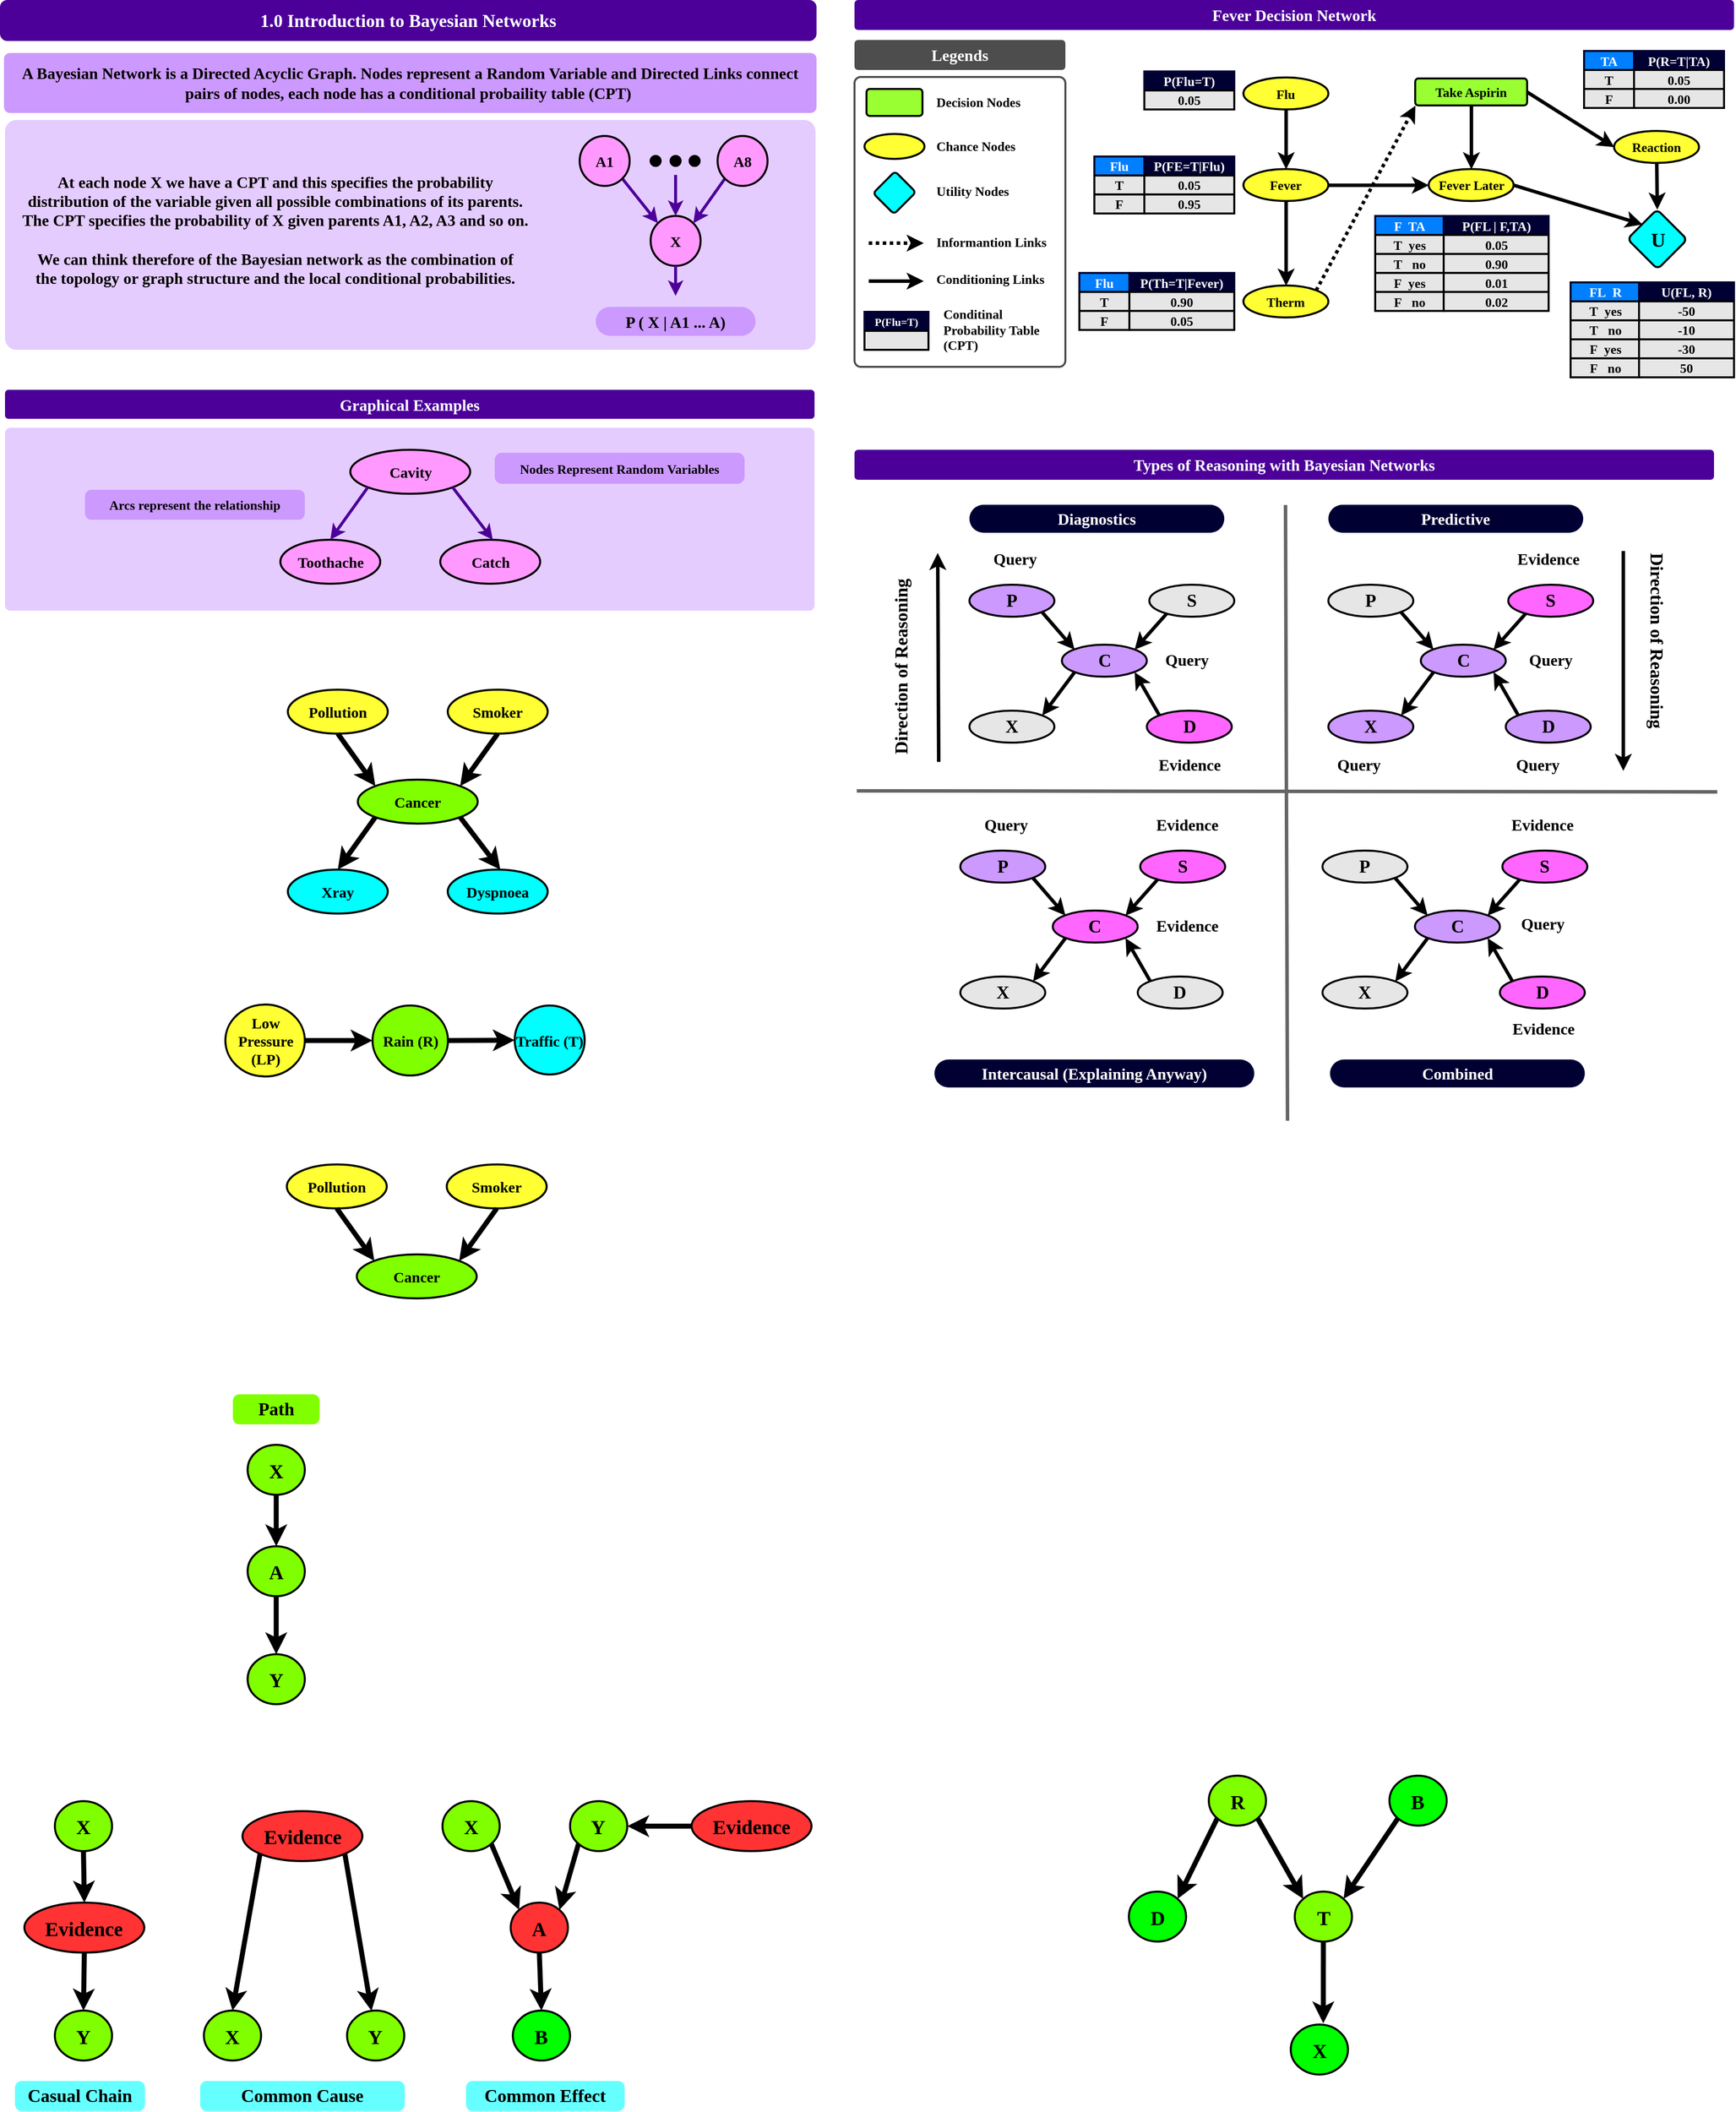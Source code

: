 <mxfile version="25.0.1">
  <diagram name="Page-1" id="3yqpxKQvHaOyZTGhgoW6">
    <mxGraphModel dx="2848" dy="528" grid="1" gridSize="10" guides="1" tooltips="1" connect="1" arrows="1" fold="1" page="1" pageScale="1" pageWidth="850" pageHeight="1100" math="0" shadow="0">
      <root>
        <mxCell id="0" />
        <mxCell id="1" parent="0" />
        <mxCell id="jnla_d1RzsJCGpStfJez-10" value="" style="rounded=1;whiteSpace=wrap;html=1;fillColor=none;strokeColor=#4D4D4D;fontColor=#FFFFFF;arcSize=3;container=0;strokeWidth=2;" vertex="1" parent="1">
          <mxGeometry x="4270" y="3407" width="211" height="290" as="geometry" />
        </mxCell>
        <mxCell id="nk46r4_pkxUhkhJV1g_T-40" value="" style="rounded=1;whiteSpace=wrap;html=1;fillColor=#E5CCFF;strokeColor=none;fontColor=#FFFFFF;arcSize=5;container=0;fontSize=15;" parent="1" vertex="1">
          <mxGeometry x="3420" y="3450" width="811" height="230" as="geometry" />
        </mxCell>
        <mxCell id="nk46r4_pkxUhkhJV1g_T-12" value="" style="rounded=1;whiteSpace=wrap;html=1;fillColor=#E5CCFF;strokeColor=none;fontColor=#FFFFFF;arcSize=3;container=0;fontSize=15;" parent="1" vertex="1">
          <mxGeometry x="3420" y="3758" width="810" height="183" as="geometry" />
        </mxCell>
        <mxCell id="pB6tjZf9dUS_jM-rtNOT-37" value="&lt;font face=&quot;Comic Sans MS&quot;&gt;&lt;b&gt;1.0 Introduction to Bayesian Networks&lt;/b&gt;&lt;/font&gt;" style="rounded=1;whiteSpace=wrap;html=1;fillColor=#4C0099;strokeColor=none;fontColor=#FFFFFF;arcSize=18;container=0;fontSize=18;" parent="1" vertex="1">
          <mxGeometry x="3415" y="3330" width="817" height="41" as="geometry" />
        </mxCell>
        <mxCell id="pB6tjZf9dUS_jM-rtNOT-40" value="&lt;font face=&quot;Comic Sans MS&quot; color=&quot;#000000&quot;&gt;&lt;b&gt;A Bayesian Network is a Directed Acyclic Graph. Nodes represent a Random Variable and Directed Links connect pairs of nodes, each node has a conditional probaility table (CPT)&amp;nbsp;&lt;/b&gt;&lt;/font&gt;" style="rounded=1;whiteSpace=wrap;html=1;fillColor=#CC99FF;strokeColor=none;fontColor=#FFFFFF;arcSize=10;container=0;fontSize=16;" parent="1" vertex="1">
          <mxGeometry x="3419" y="3383" width="813" height="60" as="geometry" />
        </mxCell>
        <mxCell id="pB6tjZf9dUS_jM-rtNOT-41" value="&lt;b&gt;&lt;font style=&quot;&quot; face=&quot;Comic Sans MS&quot;&gt;&lt;span style=&quot;color: rgb(0, 0, 0); font-size: 16px; text-align: left;&quot;&gt;At each node X&amp;nbsp;&lt;/span&gt;&lt;span style=&quot;color: rgb(0, 0, 0); font-size: 16px; text-align: left;&quot;&gt;we have a CPT and this specifies the probability distribution of the variable given all possible combinations of its parents. The CPT specifies the probability of X given parents A1, A2, A3 and so on.&lt;/span&gt;&lt;/font&gt;&lt;/b&gt;&lt;div&gt;&lt;span style=&quot;color: rgb(0, 0, 0); font-size: 16px; text-align: left;&quot;&gt;&lt;b&gt;&lt;font face=&quot;Comic Sans MS&quot;&gt;&lt;br&gt;&lt;/font&gt;&lt;/b&gt;&lt;/span&gt;&lt;/div&gt;&lt;div&gt;&lt;b&gt;&lt;font style=&quot;&quot; face=&quot;Comic Sans MS&quot;&gt;&lt;span style=&quot;color: rgb(0, 0, 0); font-size: 16px; text-align: left;&quot;&gt;We can think therefore of the Bayesian network as the combination of the&amp;nbsp;&lt;/span&gt;&lt;span style=&quot;box-sizing: border-box; color: rgb(0, 0, 0); font-size: 16px; text-align: left;&quot;&gt;topology or graph structure&lt;/span&gt;&lt;span style=&quot;color: rgb(0, 0, 0); font-size: 16px; text-align: left;&quot;&gt;&amp;nbsp;and the&amp;nbsp;&lt;/span&gt;&lt;span style=&quot;box-sizing: border-box; color: rgb(0, 0, 0); font-size: 16px; text-align: left;&quot;&gt;local conditional probabilities&lt;/span&gt;&lt;span style=&quot;color: rgb(0, 0, 0); font-size: 16px; text-align: left;&quot;&gt;.&lt;/span&gt;&lt;/font&gt;&lt;/b&gt;&lt;span style=&quot;color: rgb(0, 0, 0); font-family: Roboto, &amp;quot;Helvetica Neue&amp;quot;, Arial, sans-serif; font-size: 16px; text-align: left; background-color: rgb(255, 255, 255);&quot;&gt;&lt;br&gt;&lt;/span&gt;&lt;/div&gt;" style="rounded=1;whiteSpace=wrap;html=1;fillColor=#E5CCFF;strokeColor=none;fontColor=#FFFFFF;arcSize=3;container=0;fontSize=15;" parent="1" vertex="1">
          <mxGeometry x="3433" y="3460" width="515" height="200" as="geometry" />
        </mxCell>
        <mxCell id="pB6tjZf9dUS_jM-rtNOT-42" value="&lt;font face=&quot;Comic Sans MS&quot;&gt;&lt;span style=&quot;font-size: 16px;&quot;&gt;&lt;b&gt;Graphical Examples&lt;/b&gt;&lt;/span&gt;&lt;/font&gt;" style="rounded=1;whiteSpace=wrap;html=1;fillColor=#4C0099;strokeColor=none;fontColor=#FFFFFF;arcSize=12;container=0;" parent="1" vertex="1">
          <mxGeometry x="3420" y="3720" width="810" height="29" as="geometry" />
        </mxCell>
        <mxCell id="nk46r4_pkxUhkhJV1g_T-1" value="&lt;font face=&quot;Comic Sans MS&quot; color=&quot;#000000&quot;&gt;&lt;span style=&quot;font-size: 15px;&quot;&gt;&lt;b&gt;Cavity&lt;/b&gt;&lt;/span&gt;&lt;/font&gt;" style="ellipse;whiteSpace=wrap;html=1;strokeWidth=2;fillColor=#FF99FF;strokeColor=#000000;" parent="1" vertex="1">
          <mxGeometry x="3765.5" y="3780" width="120" height="44" as="geometry" />
        </mxCell>
        <mxCell id="nk46r4_pkxUhkhJV1g_T-4" value="&lt;font face=&quot;Comic Sans MS&quot; color=&quot;#000000&quot;&gt;&lt;span style=&quot;font-size: 15px;&quot;&gt;&lt;b&gt;Toothache&lt;/b&gt;&lt;/span&gt;&lt;/font&gt;" style="ellipse;whiteSpace=wrap;html=1;strokeWidth=2;fillColor=#FF99FF;strokeColor=#000000;" parent="1" vertex="1">
          <mxGeometry x="3695.5" y="3870" width="100" height="44" as="geometry" />
        </mxCell>
        <mxCell id="nk46r4_pkxUhkhJV1g_T-5" value="&lt;font face=&quot;Comic Sans MS&quot; color=&quot;#000000&quot;&gt;&lt;span style=&quot;font-size: 15px;&quot;&gt;&lt;b&gt;Catch&lt;/b&gt;&lt;/span&gt;&lt;/font&gt;" style="ellipse;whiteSpace=wrap;html=1;strokeWidth=2;fillColor=#FF99FF;strokeColor=#000000;" parent="1" vertex="1">
          <mxGeometry x="3855.5" y="3870" width="100" height="44" as="geometry" />
        </mxCell>
        <mxCell id="nk46r4_pkxUhkhJV1g_T-8" value="" style="endArrow=classic;html=1;rounded=0;exitX=0;exitY=1;exitDx=0;exitDy=0;entryX=0.5;entryY=0;entryDx=0;entryDy=0;strokeWidth=3;strokeColor=#4C0099;" parent="1" source="nk46r4_pkxUhkhJV1g_T-1" target="nk46r4_pkxUhkhJV1g_T-4" edge="1">
          <mxGeometry width="50" height="50" relative="1" as="geometry">
            <mxPoint x="3895.5" y="3810" as="sourcePoint" />
            <mxPoint x="3945.5" y="3760" as="targetPoint" />
          </mxGeometry>
        </mxCell>
        <mxCell id="nk46r4_pkxUhkhJV1g_T-9" value="" style="endArrow=classic;html=1;rounded=0;exitX=1;exitY=1;exitDx=0;exitDy=0;entryX=0.526;entryY=0.002;entryDx=0;entryDy=0;strokeWidth=3;strokeColor=#4C0099;entryPerimeter=0;" parent="1" source="nk46r4_pkxUhkhJV1g_T-1" target="nk46r4_pkxUhkhJV1g_T-5" edge="1">
          <mxGeometry width="50" height="50" relative="1" as="geometry">
            <mxPoint x="3783.5" y="3828" as="sourcePoint" />
            <mxPoint x="3735.5" y="3880" as="targetPoint" />
          </mxGeometry>
        </mxCell>
        <mxCell id="nk46r4_pkxUhkhJV1g_T-10" value="&lt;font color=&quot;#000000&quot; face=&quot;Comic Sans MS&quot;&gt;&lt;b&gt;Nodes Represent Random Variables&lt;/b&gt;&lt;/font&gt;" style="rounded=1;whiteSpace=wrap;html=1;fillColor=#CC99FF;strokeColor=none;fontColor=#FFFFFF;arcSize=23;container=0;fontSize=13;" parent="1" vertex="1">
          <mxGeometry x="3910" y="3783" width="250" height="31" as="geometry" />
        </mxCell>
        <mxCell id="nk46r4_pkxUhkhJV1g_T-11" value="&lt;font color=&quot;#000000&quot; face=&quot;Comic Sans MS&quot;&gt;&lt;b&gt;Arcs represent the relationship&lt;/b&gt;&lt;/font&gt;" style="rounded=1;whiteSpace=wrap;html=1;fillColor=#CC99FF;strokeColor=none;fontColor=#FFFFFF;arcSize=22;container=0;fontSize=13;" parent="1" vertex="1">
          <mxGeometry x="3500" y="3820" width="220" height="30" as="geometry" />
        </mxCell>
        <mxCell id="nk46r4_pkxUhkhJV1g_T-41" value="" style="endArrow=classic;html=1;rounded=0;exitX=0;exitY=1;exitDx=0;exitDy=0;entryX=1;entryY=0;entryDx=0;entryDy=0;strokeWidth=3;strokeColor=#4C0099;" parent="1" source="nk46r4_pkxUhkhJV1g_T-38" target="nk46r4_pkxUhkhJV1g_T-39" edge="1">
          <mxGeometry width="50" height="50" relative="1" as="geometry">
            <mxPoint x="3904" y="3830" as="sourcePoint" />
            <mxPoint x="3944" y="3883" as="targetPoint" />
          </mxGeometry>
        </mxCell>
        <mxCell id="nk46r4_pkxUhkhJV1g_T-42" value="" style="endArrow=classic;html=1;rounded=0;exitX=1;exitY=1;exitDx=0;exitDy=0;entryX=0;entryY=0;entryDx=0;entryDy=0;strokeWidth=3;strokeColor=#4C0099;" parent="1" source="nk46r4_pkxUhkhJV1g_T-37" target="nk46r4_pkxUhkhJV1g_T-39" edge="1">
          <mxGeometry width="50" height="50" relative="1" as="geometry">
            <mxPoint x="4158" y="3519" as="sourcePoint" />
            <mxPoint x="4119" y="3563" as="targetPoint" />
          </mxGeometry>
        </mxCell>
        <mxCell id="nk46r4_pkxUhkhJV1g_T-37" value="&lt;font face=&quot;Comic Sans MS&quot; color=&quot;#000000&quot;&gt;&lt;span style=&quot;font-size: 15px;&quot;&gt;&lt;b&gt;A1&lt;/b&gt;&lt;/span&gt;&lt;/font&gt;" style="ellipse;whiteSpace=wrap;html=1;strokeWidth=2;fillColor=#FF99FF;strokeColor=#000000;" parent="1" vertex="1">
          <mxGeometry x="3995" y="3466" width="50" height="50" as="geometry" />
        </mxCell>
        <mxCell id="nk46r4_pkxUhkhJV1g_T-38" value="&lt;font face=&quot;Comic Sans MS&quot; color=&quot;#000000&quot;&gt;&lt;span style=&quot;font-size: 15px;&quot;&gt;&lt;b&gt;A8&lt;/b&gt;&lt;/span&gt;&lt;/font&gt;" style="ellipse;whiteSpace=wrap;html=1;strokeWidth=2;fillColor=#FF99FF;strokeColor=#000000;" parent="1" vertex="1">
          <mxGeometry x="4133" y="3466" width="50" height="50" as="geometry" />
        </mxCell>
        <mxCell id="nk46r4_pkxUhkhJV1g_T-39" value="&lt;font face=&quot;Comic Sans MS&quot; color=&quot;#000000&quot;&gt;&lt;span style=&quot;font-size: 15px;&quot;&gt;&lt;b&gt;X&lt;/b&gt;&lt;/span&gt;&lt;/font&gt;" style="ellipse;whiteSpace=wrap;html=1;strokeWidth=2;fillColor=#FF99FF;strokeColor=#000000;" parent="1" vertex="1">
          <mxGeometry x="4066" y="3546" width="50" height="50" as="geometry" />
        </mxCell>
        <mxCell id="nk46r4_pkxUhkhJV1g_T-43" value="" style="ellipse;whiteSpace=wrap;html=1;strokeWidth=2;fillColor=#000000;strokeColor=#000000;" parent="1" vertex="1">
          <mxGeometry x="4066" y="3486" width="10" height="10" as="geometry" />
        </mxCell>
        <mxCell id="nk46r4_pkxUhkhJV1g_T-44" value="" style="ellipse;whiteSpace=wrap;html=1;strokeWidth=2;fillColor=#000000;strokeColor=#000000;" parent="1" vertex="1">
          <mxGeometry x="4086" y="3486" width="10" height="10" as="geometry" />
        </mxCell>
        <mxCell id="nk46r4_pkxUhkhJV1g_T-45" value="" style="ellipse;whiteSpace=wrap;html=1;strokeWidth=2;fillColor=#000000;strokeColor=#000000;" parent="1" vertex="1">
          <mxGeometry x="4105" y="3486" width="10" height="10" as="geometry" />
        </mxCell>
        <mxCell id="nk46r4_pkxUhkhJV1g_T-46" value="" style="endArrow=classic;html=1;rounded=0;entryX=0.5;entryY=0;entryDx=0;entryDy=0;strokeWidth=3;strokeColor=#4C0099;" parent="1" target="nk46r4_pkxUhkhJV1g_T-39" edge="1">
          <mxGeometry width="50" height="50" relative="1" as="geometry">
            <mxPoint x="4091" y="3505" as="sourcePoint" />
            <mxPoint x="4119" y="3563" as="targetPoint" />
          </mxGeometry>
        </mxCell>
        <mxCell id="nk46r4_pkxUhkhJV1g_T-47" value="" style="endArrow=classic;html=1;rounded=0;strokeWidth=3;strokeColor=#4C0099;exitX=0.5;exitY=1;exitDx=0;exitDy=0;" parent="1" source="nk46r4_pkxUhkhJV1g_T-39" edge="1">
          <mxGeometry width="50" height="50" relative="1" as="geometry">
            <mxPoint x="4094.83" y="3606" as="sourcePoint" />
            <mxPoint x="4091" y="3626" as="targetPoint" />
          </mxGeometry>
        </mxCell>
        <mxCell id="nk46r4_pkxUhkhJV1g_T-48" value="&lt;div&gt;&lt;span style=&quot;color: rgb(0, 0, 0); font-size: 16px; text-align: left;&quot;&gt;&lt;font style=&quot;&quot; face=&quot;Comic Sans MS&quot;&gt;&lt;b style=&quot;&quot;&gt;P ( X | A1 ... A)&lt;/b&gt;&lt;/font&gt;&lt;/span&gt;&lt;/div&gt;" style="rounded=1;whiteSpace=wrap;html=1;fillColor=#CC99FF;strokeColor=none;fontColor=#FFFFFF;arcSize=50;container=0;fontSize=15;" parent="1" vertex="1">
          <mxGeometry x="4011" y="3637" width="160" height="29" as="geometry" />
        </mxCell>
        <mxCell id="nk46r4_pkxUhkhJV1g_T-60" value="&lt;font face=&quot;Comic Sans MS&quot; color=&quot;#000000&quot;&gt;&lt;span style=&quot;font-size: 15px;&quot;&gt;&lt;b&gt;Cancer&lt;/b&gt;&lt;/span&gt;&lt;/font&gt;" style="ellipse;whiteSpace=wrap;html=1;strokeWidth=2;fillColor=#80FF00;strokeColor=#000000;" parent="1" vertex="1">
          <mxGeometry x="3773" y="4110" width="120" height="44" as="geometry" />
        </mxCell>
        <mxCell id="nk46r4_pkxUhkhJV1g_T-61" value="&lt;font face=&quot;Comic Sans MS&quot; color=&quot;#000000&quot;&gt;&lt;span style=&quot;font-size: 15px;&quot;&gt;&lt;b&gt;Xray&lt;/b&gt;&lt;/span&gt;&lt;/font&gt;" style="ellipse;whiteSpace=wrap;html=1;strokeWidth=2;fillColor=#00FFFF;strokeColor=#000000;" parent="1" vertex="1">
          <mxGeometry x="3703" y="4200" width="100" height="44" as="geometry" />
        </mxCell>
        <mxCell id="nk46r4_pkxUhkhJV1g_T-62" value="&lt;font face=&quot;Comic Sans MS&quot; color=&quot;#000000&quot;&gt;&lt;span style=&quot;font-size: 15px;&quot;&gt;&lt;b&gt;Dyspnoea&lt;/b&gt;&lt;/span&gt;&lt;/font&gt;" style="ellipse;whiteSpace=wrap;html=1;strokeWidth=2;fillColor=#00FFFF;strokeColor=#000000;" parent="1" vertex="1">
          <mxGeometry x="3863" y="4200" width="100" height="44" as="geometry" />
        </mxCell>
        <mxCell id="nk46r4_pkxUhkhJV1g_T-63" value="" style="endArrow=classic;html=1;rounded=0;exitX=0;exitY=1;exitDx=0;exitDy=0;entryX=0.5;entryY=0;entryDx=0;entryDy=0;strokeWidth=5;strokeColor=#000000;" parent="1" source="nk46r4_pkxUhkhJV1g_T-60" target="nk46r4_pkxUhkhJV1g_T-61" edge="1">
          <mxGeometry width="50" height="50" relative="1" as="geometry">
            <mxPoint x="3903" y="4140" as="sourcePoint" />
            <mxPoint x="3953" y="4090" as="targetPoint" />
          </mxGeometry>
        </mxCell>
        <mxCell id="nk46r4_pkxUhkhJV1g_T-64" value="" style="endArrow=classic;html=1;rounded=0;exitX=1;exitY=1;exitDx=0;exitDy=0;entryX=0.526;entryY=0.002;entryDx=0;entryDy=0;strokeWidth=5;strokeColor=#000000;entryPerimeter=0;" parent="1" source="nk46r4_pkxUhkhJV1g_T-60" target="nk46r4_pkxUhkhJV1g_T-62" edge="1">
          <mxGeometry width="50" height="50" relative="1" as="geometry">
            <mxPoint x="3791" y="4158" as="sourcePoint" />
            <mxPoint x="3743" y="4210" as="targetPoint" />
          </mxGeometry>
        </mxCell>
        <mxCell id="nk46r4_pkxUhkhJV1g_T-65" value="&lt;font face=&quot;Comic Sans MS&quot; color=&quot;#000000&quot;&gt;&lt;span style=&quot;font-size: 15px;&quot;&gt;&lt;b&gt;Pollution&lt;/b&gt;&lt;/span&gt;&lt;/font&gt;" style="ellipse;whiteSpace=wrap;html=1;strokeWidth=2;fillColor=#FFFF33;strokeColor=#000000;" parent="1" vertex="1">
          <mxGeometry x="3703" y="4020" width="100" height="44" as="geometry" />
        </mxCell>
        <mxCell id="nk46r4_pkxUhkhJV1g_T-66" value="&lt;font face=&quot;Comic Sans MS&quot; color=&quot;#000000&quot;&gt;&lt;span style=&quot;font-size: 15px;&quot;&gt;&lt;b&gt;Smoker&lt;/b&gt;&lt;/span&gt;&lt;/font&gt;" style="ellipse;whiteSpace=wrap;html=1;strokeWidth=2;fillColor=#FFFF33;strokeColor=#000000;" parent="1" vertex="1">
          <mxGeometry x="3863" y="4020" width="100" height="44" as="geometry" />
        </mxCell>
        <mxCell id="nk46r4_pkxUhkhJV1g_T-67" value="" style="endArrow=classic;html=1;rounded=0;exitX=0.5;exitY=1;exitDx=0;exitDy=0;strokeWidth=5;strokeColor=#000000;entryX=1;entryY=0;entryDx=0;entryDy=0;" parent="1" source="nk46r4_pkxUhkhJV1g_T-66" target="nk46r4_pkxUhkhJV1g_T-60" edge="1">
          <mxGeometry width="50" height="50" relative="1" as="geometry">
            <mxPoint x="3886.5" y="4157" as="sourcePoint" />
            <mxPoint x="3925.5" y="4210" as="targetPoint" />
          </mxGeometry>
        </mxCell>
        <mxCell id="nk46r4_pkxUhkhJV1g_T-68" value="" style="endArrow=classic;html=1;rounded=0;exitX=0.5;exitY=1;exitDx=0;exitDy=0;strokeWidth=5;strokeColor=#000000;entryX=0;entryY=0;entryDx=0;entryDy=0;" parent="1" source="nk46r4_pkxUhkhJV1g_T-65" target="nk46r4_pkxUhkhJV1g_T-60" edge="1">
          <mxGeometry width="50" height="50" relative="1" as="geometry">
            <mxPoint x="3923.5" y="4074" as="sourcePoint" />
            <mxPoint x="3866.5" y="4122" as="targetPoint" />
          </mxGeometry>
        </mxCell>
        <mxCell id="nk46r4_pkxUhkhJV1g_T-69" value="" style="rounded=1;whiteSpace=wrap;html=1;fillColor=none;strokeColor=none;fontColor=#FFFFFF;arcSize=3;container=0;fontSize=15;" parent="1" vertex="1">
          <mxGeometry x="3420" y="4012" width="258" height="240" as="geometry" />
        </mxCell>
        <mxCell id="nk46r4_pkxUhkhJV1g_T-70" value="" style="rounded=1;whiteSpace=wrap;html=1;fillColor=none;strokeColor=none;fontColor=#FFFFFF;arcSize=3;container=0;fontSize=15;" parent="1" vertex="1">
          <mxGeometry x="3970" y="4020" width="258" height="240" as="geometry" />
        </mxCell>
        <mxCell id="nk46r4_pkxUhkhJV1g_T-71" value="&lt;font face=&quot;Comic Sans MS&quot; color=&quot;#000000&quot;&gt;&lt;span style=&quot;font-size: 15px;&quot;&gt;&lt;b&gt;Rain (R)&lt;/b&gt;&lt;/span&gt;&lt;/font&gt;" style="ellipse;whiteSpace=wrap;html=1;strokeWidth=2;fillColor=#80FF00;strokeColor=#000000;" parent="1" vertex="1">
          <mxGeometry x="3787.75" y="4336" width="75.5" height="70" as="geometry" />
        </mxCell>
        <mxCell id="nk46r4_pkxUhkhJV1g_T-72" value="&lt;font face=&quot;Comic Sans MS&quot; color=&quot;#000000&quot;&gt;&lt;span style=&quot;font-size: 15px;&quot;&gt;&lt;b&gt;Traffic (T)&lt;/b&gt;&lt;/span&gt;&lt;/font&gt;" style="ellipse;whiteSpace=wrap;html=1;strokeWidth=2;fillColor=#00FFFF;strokeColor=#000000;" parent="1" vertex="1">
          <mxGeometry x="3930" y="4336" width="70" height="69" as="geometry" />
        </mxCell>
        <mxCell id="nk46r4_pkxUhkhJV1g_T-74" value="" style="endArrow=classic;html=1;rounded=0;exitX=1;exitY=0.5;exitDx=0;exitDy=0;strokeWidth=5;strokeColor=#000000;" parent="1" source="nk46r4_pkxUhkhJV1g_T-71" target="nk46r4_pkxUhkhJV1g_T-72" edge="1">
          <mxGeometry width="50" height="50" relative="1" as="geometry">
            <mxPoint x="3902" y="4383" as="sourcePoint" />
            <mxPoint x="3952" y="4333" as="targetPoint" />
          </mxGeometry>
        </mxCell>
        <mxCell id="nk46r4_pkxUhkhJV1g_T-76" value="&lt;font face=&quot;Comic Sans MS&quot; color=&quot;#000000&quot;&gt;&lt;span style=&quot;font-size: 15px;&quot;&gt;&lt;b&gt;Low Pressure (LP)&lt;/b&gt;&lt;/span&gt;&lt;/font&gt;" style="ellipse;whiteSpace=wrap;html=1;strokeWidth=2;fillColor=#FFFF33;strokeColor=#000000;" parent="1" vertex="1">
          <mxGeometry x="3640.5" y="4335" width="79.5" height="72" as="geometry" />
        </mxCell>
        <mxCell id="nk46r4_pkxUhkhJV1g_T-80" value="" style="rounded=1;whiteSpace=wrap;html=1;fillColor=none;strokeColor=none;fontColor=#FFFFFF;arcSize=3;container=0;fontSize=15;" parent="1" vertex="1">
          <mxGeometry x="3419" y="4305" width="171" height="120" as="geometry" />
        </mxCell>
        <mxCell id="nk46r4_pkxUhkhJV1g_T-81" value="" style="rounded=1;whiteSpace=wrap;html=1;fillColor=none;strokeColor=none;fontColor=#FFFFFF;arcSize=3;container=0;fontSize=15;" parent="1" vertex="1">
          <mxGeometry x="4070" y="4305" width="157" height="120" as="geometry" />
        </mxCell>
        <mxCell id="nk46r4_pkxUhkhJV1g_T-82" value="" style="endArrow=classic;html=1;rounded=0;exitX=1;exitY=0.5;exitDx=0;exitDy=0;strokeWidth=5;strokeColor=#000000;entryX=0;entryY=0.5;entryDx=0;entryDy=0;" parent="1" source="nk46r4_pkxUhkhJV1g_T-76" target="nk46r4_pkxUhkhJV1g_T-71" edge="1">
          <mxGeometry width="50" height="50" relative="1" as="geometry">
            <mxPoint x="3871" y="4381" as="sourcePoint" />
            <mxPoint x="3940" y="4381" as="targetPoint" />
          </mxGeometry>
        </mxCell>
        <mxCell id="nk46r4_pkxUhkhJV1g_T-90" value="&lt;font face=&quot;Comic Sans MS&quot; color=&quot;#000000&quot;&gt;&lt;span style=&quot;font-size: 15px;&quot;&gt;&lt;b&gt;Cancer&lt;/b&gt;&lt;/span&gt;&lt;/font&gt;" style="ellipse;whiteSpace=wrap;html=1;strokeWidth=2;fillColor=#80FF00;strokeColor=#000000;" parent="1" vertex="1">
          <mxGeometry x="3772" y="4585" width="120" height="44" as="geometry" />
        </mxCell>
        <mxCell id="nk46r4_pkxUhkhJV1g_T-95" value="&lt;font face=&quot;Comic Sans MS&quot; color=&quot;#000000&quot;&gt;&lt;span style=&quot;font-size: 15px;&quot;&gt;&lt;b&gt;Pollution&lt;/b&gt;&lt;/span&gt;&lt;/font&gt;" style="ellipse;whiteSpace=wrap;html=1;strokeWidth=2;fillColor=#FFFF33;strokeColor=#000000;" parent="1" vertex="1">
          <mxGeometry x="3702" y="4495" width="100" height="44" as="geometry" />
        </mxCell>
        <mxCell id="nk46r4_pkxUhkhJV1g_T-96" value="&lt;font face=&quot;Comic Sans MS&quot; color=&quot;#000000&quot;&gt;&lt;span style=&quot;font-size: 15px;&quot;&gt;&lt;b&gt;Smoker&lt;/b&gt;&lt;/span&gt;&lt;/font&gt;" style="ellipse;whiteSpace=wrap;html=1;strokeWidth=2;fillColor=#FFFF33;strokeColor=#000000;" parent="1" vertex="1">
          <mxGeometry x="3862" y="4495" width="100" height="44" as="geometry" />
        </mxCell>
        <mxCell id="nk46r4_pkxUhkhJV1g_T-97" value="" style="endArrow=classic;html=1;rounded=0;exitX=0.5;exitY=1;exitDx=0;exitDy=0;strokeWidth=5;strokeColor=#000000;entryX=1;entryY=0;entryDx=0;entryDy=0;" parent="1" source="nk46r4_pkxUhkhJV1g_T-96" target="nk46r4_pkxUhkhJV1g_T-90" edge="1">
          <mxGeometry width="50" height="50" relative="1" as="geometry">
            <mxPoint x="3885.5" y="4632" as="sourcePoint" />
            <mxPoint x="3924.5" y="4685" as="targetPoint" />
          </mxGeometry>
        </mxCell>
        <mxCell id="nk46r4_pkxUhkhJV1g_T-98" value="" style="endArrow=classic;html=1;rounded=0;exitX=0.5;exitY=1;exitDx=0;exitDy=0;strokeWidth=5;strokeColor=#000000;entryX=0;entryY=0;entryDx=0;entryDy=0;" parent="1" source="nk46r4_pkxUhkhJV1g_T-95" target="nk46r4_pkxUhkhJV1g_T-90" edge="1">
          <mxGeometry width="50" height="50" relative="1" as="geometry">
            <mxPoint x="3922.5" y="4549" as="sourcePoint" />
            <mxPoint x="3865.5" y="4597" as="targetPoint" />
          </mxGeometry>
        </mxCell>
        <mxCell id="nk46r4_pkxUhkhJV1g_T-99" value="" style="rounded=1;whiteSpace=wrap;html=1;fillColor=none;strokeColor=none;fontColor=#FFFFFF;arcSize=3;container=0;fontSize=15;" parent="1" vertex="1">
          <mxGeometry x="3419" y="4487" width="258" height="158" as="geometry" />
        </mxCell>
        <mxCell id="nk46r4_pkxUhkhJV1g_T-100" value="" style="rounded=1;whiteSpace=wrap;html=1;fillColor=none;strokeColor=none;fontColor=#FFFFFF;arcSize=3;container=0;fontSize=15;" parent="1" vertex="1">
          <mxGeometry x="3969" y="4495" width="258" height="150" as="geometry" />
        </mxCell>
        <mxCell id="nk46r4_pkxUhkhJV1g_T-101" value="&lt;font style=&quot;font-size: 20px;&quot; face=&quot;Comic Sans MS&quot; color=&quot;#000000&quot;&gt;&lt;b style=&quot;&quot;&gt;X&lt;/b&gt;&lt;/font&gt;" style="ellipse;whiteSpace=wrap;html=1;strokeWidth=2;fillColor=#80FF00;strokeColor=#000000;" parent="1" vertex="1">
          <mxGeometry x="3662.75" y="4775.5" width="57.25" height="50" as="geometry" />
        </mxCell>
        <mxCell id="nk46r4_pkxUhkhJV1g_T-103" value="" style="endArrow=classic;html=1;rounded=0;exitX=0.5;exitY=1;exitDx=0;exitDy=0;strokeWidth=5;strokeColor=#000000;entryX=0.5;entryY=0;entryDx=0;entryDy=0;" parent="1" source="nk46r4_pkxUhkhJV1g_T-101" target="nk46r4_pkxUhkhJV1g_T-108" edge="1">
          <mxGeometry width="50" height="50" relative="1" as="geometry">
            <mxPoint x="3904" y="4813" as="sourcePoint" />
            <mxPoint x="3954" y="4763" as="targetPoint" />
          </mxGeometry>
        </mxCell>
        <mxCell id="nk46r4_pkxUhkhJV1g_T-108" value="&lt;font style=&quot;font-size: 20px;&quot; face=&quot;Comic Sans MS&quot; color=&quot;#000000&quot;&gt;&lt;b style=&quot;&quot;&gt;A&lt;/b&gt;&lt;/font&gt;" style="ellipse;whiteSpace=wrap;html=1;strokeWidth=2;fillColor=#80FF00;strokeColor=#000000;" parent="1" vertex="1">
          <mxGeometry x="3662.75" y="4877" width="57.25" height="50" as="geometry" />
        </mxCell>
        <mxCell id="nk46r4_pkxUhkhJV1g_T-109" value="&lt;font style=&quot;font-size: 20px;&quot; face=&quot;Comic Sans MS&quot; color=&quot;#000000&quot;&gt;&lt;b style=&quot;&quot;&gt;Y&lt;/b&gt;&lt;/font&gt;" style="ellipse;whiteSpace=wrap;html=1;strokeWidth=2;fillColor=#80FF00;strokeColor=#000000;" parent="1" vertex="1">
          <mxGeometry x="3662.75" y="4985" width="57.25" height="50" as="geometry" />
        </mxCell>
        <mxCell id="nk46r4_pkxUhkhJV1g_T-112" value="" style="endArrow=classic;html=1;rounded=0;exitX=0.5;exitY=1;exitDx=0;exitDy=0;strokeWidth=5;strokeColor=#000000;entryX=0.5;entryY=0;entryDx=0;entryDy=0;" parent="1" source="nk46r4_pkxUhkhJV1g_T-108" target="nk46r4_pkxUhkhJV1g_T-109" edge="1">
          <mxGeometry width="50" height="50" relative="1" as="geometry">
            <mxPoint x="3701" y="4836" as="sourcePoint" />
            <mxPoint x="3701" y="4885" as="targetPoint" />
          </mxGeometry>
        </mxCell>
        <mxCell id="nk46r4_pkxUhkhJV1g_T-123" value="" style="rounded=1;whiteSpace=wrap;html=1;fillColor=none;strokeColor=none;fontColor=#FFFFFF;arcSize=3;container=0;fontSize=15;" parent="1" vertex="1">
          <mxGeometry x="3433" y="4726" width="184" height="319" as="geometry" />
        </mxCell>
        <mxCell id="nk46r4_pkxUhkhJV1g_T-124" value="&lt;font face=&quot;Comic Sans MS&quot; color=&quot;#000000&quot;&gt;&lt;b&gt;Path&lt;/b&gt;&lt;/font&gt;" style="rounded=1;whiteSpace=wrap;html=1;fillColor=#80FF00;strokeColor=none;fontColor=#FFFFFF;arcSize=22;container=0;fontSize=18;" parent="1" vertex="1">
          <mxGeometry x="3648" y="4725" width="86.75" height="30" as="geometry" />
        </mxCell>
        <mxCell id="nk46r4_pkxUhkhJV1g_T-127" value="&lt;font style=&quot;font-size: 20px;&quot; face=&quot;Comic Sans MS&quot; color=&quot;#000000&quot;&gt;&lt;b style=&quot;&quot;&gt;X&lt;/b&gt;&lt;/font&gt;" style="ellipse;whiteSpace=wrap;html=1;strokeWidth=2;fillColor=#80FF00;strokeColor=#000000;" parent="1" vertex="1">
          <mxGeometry x="3469.88" y="5132" width="57.25" height="50" as="geometry" />
        </mxCell>
        <mxCell id="nk46r4_pkxUhkhJV1g_T-128" value="" style="endArrow=classic;html=1;rounded=0;exitX=0.5;exitY=1;exitDx=0;exitDy=0;strokeWidth=5;strokeColor=#000000;entryX=0.5;entryY=0;entryDx=0;entryDy=0;" parent="1" source="nk46r4_pkxUhkhJV1g_T-127" target="nk46r4_pkxUhkhJV1g_T-129" edge="1">
          <mxGeometry width="50" height="50" relative="1" as="geometry">
            <mxPoint x="3711.13" y="5169.5" as="sourcePoint" />
            <mxPoint x="3761.13" y="5119.5" as="targetPoint" />
          </mxGeometry>
        </mxCell>
        <mxCell id="nk46r4_pkxUhkhJV1g_T-129" value="&lt;font style=&quot;font-size: 20px;&quot; face=&quot;Comic Sans MS&quot; color=&quot;#000000&quot;&gt;&lt;b style=&quot;&quot;&gt;Evidence&lt;/b&gt;&lt;/font&gt;" style="ellipse;whiteSpace=wrap;html=1;strokeWidth=2;fillColor=#FF3333;strokeColor=#000000;" parent="1" vertex="1">
          <mxGeometry x="3439.38" y="5233.5" width="120" height="50" as="geometry" />
        </mxCell>
        <mxCell id="nk46r4_pkxUhkhJV1g_T-130" value="&lt;font style=&quot;font-size: 20px;&quot; face=&quot;Comic Sans MS&quot; color=&quot;#000000&quot;&gt;&lt;b style=&quot;&quot;&gt;Y&lt;/b&gt;&lt;/font&gt;" style="ellipse;whiteSpace=wrap;html=1;strokeWidth=2;fillColor=#80FF00;strokeColor=#000000;" parent="1" vertex="1">
          <mxGeometry x="3469.88" y="5341.5" width="57.25" height="50" as="geometry" />
        </mxCell>
        <mxCell id="nk46r4_pkxUhkhJV1g_T-131" value="" style="endArrow=classic;html=1;rounded=0;exitX=0.5;exitY=1;exitDx=0;exitDy=0;strokeWidth=5;strokeColor=#000000;entryX=0.5;entryY=0;entryDx=0;entryDy=0;" parent="1" source="nk46r4_pkxUhkhJV1g_T-129" target="nk46r4_pkxUhkhJV1g_T-130" edge="1">
          <mxGeometry width="50" height="50" relative="1" as="geometry">
            <mxPoint x="3508.13" y="5192.5" as="sourcePoint" />
            <mxPoint x="3508.13" y="5241.5" as="targetPoint" />
          </mxGeometry>
        </mxCell>
        <mxCell id="nk46r4_pkxUhkhJV1g_T-132" value="&lt;font style=&quot;font-size: 20px;&quot; face=&quot;Comic Sans MS&quot; color=&quot;#000000&quot;&gt;&lt;b style=&quot;&quot;&gt;Evidence&lt;/b&gt;&lt;/font&gt;" style="ellipse;whiteSpace=wrap;html=1;strokeWidth=2;fillColor=#FF3333;strokeColor=#000000;" parent="1" vertex="1">
          <mxGeometry x="3657.62" y="5142" width="120" height="50" as="geometry" />
        </mxCell>
        <mxCell id="nk46r4_pkxUhkhJV1g_T-133" value="&lt;font style=&quot;font-size: 20px;&quot; face=&quot;Comic Sans MS&quot; color=&quot;#000000&quot;&gt;&lt;b style=&quot;&quot;&gt;X&lt;/b&gt;&lt;/font&gt;" style="ellipse;whiteSpace=wrap;html=1;strokeWidth=2;fillColor=#80FF00;strokeColor=#000000;" parent="1" vertex="1">
          <mxGeometry x="3619" y="5341.5" width="57.25" height="50" as="geometry" />
        </mxCell>
        <mxCell id="nk46r4_pkxUhkhJV1g_T-134" value="&lt;font style=&quot;font-size: 20px;&quot; face=&quot;Comic Sans MS&quot; color=&quot;#000000&quot;&gt;&lt;b style=&quot;&quot;&gt;Y&lt;/b&gt;&lt;/font&gt;" style="ellipse;whiteSpace=wrap;html=1;strokeWidth=2;fillColor=#80FF00;strokeColor=#000000;" parent="1" vertex="1">
          <mxGeometry x="3762.25" y="5341.5" width="57.25" height="50" as="geometry" />
        </mxCell>
        <mxCell id="nk46r4_pkxUhkhJV1g_T-135" value="" style="endArrow=classic;html=1;rounded=0;exitX=0;exitY=1;exitDx=0;exitDy=0;strokeWidth=5;strokeColor=#000000;entryX=0.5;entryY=0;entryDx=0;entryDy=0;" parent="1" source="nk46r4_pkxUhkhJV1g_T-132" target="nk46r4_pkxUhkhJV1g_T-133" edge="1">
          <mxGeometry width="50" height="50" relative="1" as="geometry">
            <mxPoint x="3550" y="5294" as="sourcePoint" />
            <mxPoint x="3550" y="5352" as="targetPoint" />
          </mxGeometry>
        </mxCell>
        <mxCell id="nk46r4_pkxUhkhJV1g_T-136" value="" style="endArrow=classic;html=1;rounded=0;exitX=1;exitY=1;exitDx=0;exitDy=0;strokeWidth=5;strokeColor=#000000;" parent="1" source="nk46r4_pkxUhkhJV1g_T-132" target="nk46r4_pkxUhkhJV1g_T-134" edge="1">
          <mxGeometry width="50" height="50" relative="1" as="geometry">
            <mxPoint x="3685" y="5195" as="sourcePoint" />
            <mxPoint x="3668" y="5352" as="targetPoint" />
          </mxGeometry>
        </mxCell>
        <mxCell id="nk46r4_pkxUhkhJV1g_T-137" value="&lt;font style=&quot;font-size: 20px;&quot; face=&quot;Comic Sans MS&quot; color=&quot;#000000&quot;&gt;&lt;b style=&quot;&quot;&gt;X&lt;/b&gt;&lt;/font&gt;" style="ellipse;whiteSpace=wrap;html=1;strokeWidth=2;fillColor=#80FF00;strokeColor=#000000;" parent="1" vertex="1">
          <mxGeometry x="3857.75" y="5132" width="57.25" height="50" as="geometry" />
        </mxCell>
        <mxCell id="nk46r4_pkxUhkhJV1g_T-138" value="&lt;font face=&quot;Comic Sans MS&quot; color=&quot;#000000&quot;&gt;&lt;span style=&quot;font-size: 20px;&quot;&gt;&lt;b&gt;Y&lt;/b&gt;&lt;/span&gt;&lt;/font&gt;" style="ellipse;whiteSpace=wrap;html=1;strokeWidth=2;fillColor=#80FF00;strokeColor=#000000;" parent="1" vertex="1">
          <mxGeometry x="3985.38" y="5132" width="57.25" height="50" as="geometry" />
        </mxCell>
        <mxCell id="nk46r4_pkxUhkhJV1g_T-139" value="&lt;font style=&quot;font-size: 20px;&quot; face=&quot;Comic Sans MS&quot; color=&quot;#000000&quot;&gt;&lt;b style=&quot;&quot;&gt;A&lt;/b&gt;&lt;/font&gt;" style="ellipse;whiteSpace=wrap;html=1;strokeWidth=2;fillColor=#FF3333;strokeColor=#000000;" parent="1" vertex="1">
          <mxGeometry x="3926" y="5233.5" width="57.25" height="50" as="geometry" />
        </mxCell>
        <mxCell id="nk46r4_pkxUhkhJV1g_T-140" value="&lt;font style=&quot;font-size: 20px;&quot; face=&quot;Comic Sans MS&quot; color=&quot;#000000&quot;&gt;&lt;b style=&quot;&quot;&gt;B&lt;/b&gt;&lt;/font&gt;" style="ellipse;whiteSpace=wrap;html=1;strokeWidth=2;fillColor=#00FF00;strokeColor=#000000;" parent="1" vertex="1">
          <mxGeometry x="3928.13" y="5341.5" width="57.25" height="50" as="geometry" />
        </mxCell>
        <mxCell id="nk46r4_pkxUhkhJV1g_T-141" value="" style="endArrow=classic;html=1;rounded=0;exitX=0;exitY=1;exitDx=0;exitDy=0;strokeWidth=5;strokeColor=#000000;entryX=1;entryY=0;entryDx=0;entryDy=0;" parent="1" source="nk46r4_pkxUhkhJV1g_T-138" target="nk46r4_pkxUhkhJV1g_T-139" edge="1">
          <mxGeometry width="50" height="50" relative="1" as="geometry">
            <mxPoint x="3915" y="5162" as="sourcePoint" />
            <mxPoint x="3915" y="5213" as="targetPoint" />
          </mxGeometry>
        </mxCell>
        <mxCell id="nk46r4_pkxUhkhJV1g_T-142" value="" style="endArrow=classic;html=1;rounded=0;exitX=1;exitY=1;exitDx=0;exitDy=0;strokeWidth=5;strokeColor=#000000;entryX=0;entryY=0;entryDx=0;entryDy=0;" parent="1" source="nk46r4_pkxUhkhJV1g_T-137" target="nk46r4_pkxUhkhJV1g_T-139" edge="1">
          <mxGeometry width="50" height="50" relative="1" as="geometry">
            <mxPoint x="4004" y="5185" as="sourcePoint" />
            <mxPoint x="3985" y="5251" as="targetPoint" />
          </mxGeometry>
        </mxCell>
        <mxCell id="nk46r4_pkxUhkhJV1g_T-143" value="" style="endArrow=classic;html=1;rounded=0;exitX=0.5;exitY=1;exitDx=0;exitDy=0;strokeWidth=5;strokeColor=#000000;entryX=0.5;entryY=0;entryDx=0;entryDy=0;" parent="1" source="nk46r4_pkxUhkhJV1g_T-139" target="nk46r4_pkxUhkhJV1g_T-140" edge="1">
          <mxGeometry width="50" height="50" relative="1" as="geometry">
            <mxPoint x="4014" y="5195" as="sourcePoint" />
            <mxPoint x="3995" y="5261" as="targetPoint" />
          </mxGeometry>
        </mxCell>
        <mxCell id="nk46r4_pkxUhkhJV1g_T-144" value="&lt;font style=&quot;font-size: 20px;&quot; face=&quot;Comic Sans MS&quot; color=&quot;#000000&quot;&gt;&lt;b style=&quot;&quot;&gt;Evidence&lt;/b&gt;&lt;/font&gt;" style="ellipse;whiteSpace=wrap;html=1;strokeWidth=2;fillColor=#FF3333;strokeColor=#000000;" parent="1" vertex="1">
          <mxGeometry x="4107" y="5132" width="120" height="50" as="geometry" />
        </mxCell>
        <mxCell id="nk46r4_pkxUhkhJV1g_T-145" value="" style="endArrow=classic;html=1;rounded=0;exitX=0;exitY=0.5;exitDx=0;exitDy=0;strokeWidth=5;strokeColor=#000000;entryX=1;entryY=0.5;entryDx=0;entryDy=0;" parent="1" source="nk46r4_pkxUhkhJV1g_T-144" target="nk46r4_pkxUhkhJV1g_T-138" edge="1">
          <mxGeometry width="50" height="50" relative="1" as="geometry">
            <mxPoint x="4004" y="5185" as="sourcePoint" />
            <mxPoint x="3985" y="5251" as="targetPoint" />
          </mxGeometry>
        </mxCell>
        <mxCell id="nk46r4_pkxUhkhJV1g_T-146" value="&lt;font face=&quot;Comic Sans MS&quot; color=&quot;#000000&quot;&gt;&lt;b&gt;Casual Chain&lt;/b&gt;&lt;/font&gt;" style="rounded=1;whiteSpace=wrap;html=1;fillColor=#66FFFF;strokeColor=none;fontColor=#FFFFFF;arcSize=22;container=0;fontSize=18;" parent="1" vertex="1">
          <mxGeometry x="3430" y="5412" width="130" height="30" as="geometry" />
        </mxCell>
        <mxCell id="nk46r4_pkxUhkhJV1g_T-147" value="&lt;font face=&quot;Comic Sans MS&quot; color=&quot;#000000&quot;&gt;&lt;b&gt;Common Cause&lt;/b&gt;&lt;/font&gt;" style="rounded=1;whiteSpace=wrap;html=1;fillColor=#66FFFF;strokeColor=none;fontColor=#FFFFFF;arcSize=22;container=0;fontSize=18;" parent="1" vertex="1">
          <mxGeometry x="3615.25" y="5412" width="204.75" height="30" as="geometry" />
        </mxCell>
        <mxCell id="nk46r4_pkxUhkhJV1g_T-148" value="&lt;font face=&quot;Comic Sans MS&quot; color=&quot;#000000&quot;&gt;&lt;b&gt;Common Effect&lt;/b&gt;&lt;/font&gt;" style="rounded=1;whiteSpace=wrap;html=1;fillColor=#66FFFF;strokeColor=none;fontColor=#FFFFFF;arcSize=22;container=0;fontSize=18;" parent="1" vertex="1">
          <mxGeometry x="3881.25" y="5412" width="158.75" height="30" as="geometry" />
        </mxCell>
        <mxCell id="nk46r4_pkxUhkhJV1g_T-150" value="&lt;font face=&quot;Comic Sans MS&quot; color=&quot;#000000&quot;&gt;&lt;span style=&quot;font-size: 20px;&quot;&gt;&lt;b&gt;T&lt;/b&gt;&lt;/span&gt;&lt;/font&gt;" style="ellipse;whiteSpace=wrap;html=1;strokeWidth=2;fillColor=#80FF00;strokeColor=#000000;" parent="1" vertex="1">
          <mxGeometry x="4710.5" y="5222.5" width="57.25" height="50" as="geometry" />
        </mxCell>
        <mxCell id="nk46r4_pkxUhkhJV1g_T-152" value="&lt;font style=&quot;font-size: 20px;&quot; face=&quot;Comic Sans MS&quot; color=&quot;#000000&quot;&gt;&lt;b style=&quot;&quot;&gt;D&lt;/b&gt;&lt;/font&gt;" style="ellipse;whiteSpace=wrap;html=1;strokeWidth=2;fillColor=#00FF00;strokeColor=#000000;" parent="1" vertex="1">
          <mxGeometry x="4544.5" y="5222.5" width="57.25" height="50" as="geometry" />
        </mxCell>
        <mxCell id="nk46r4_pkxUhkhJV1g_T-153" value="" style="endArrow=classic;html=1;rounded=0;exitX=1;exitY=1;exitDx=0;exitDy=0;strokeWidth=5;strokeColor=#000000;entryX=0;entryY=0;entryDx=0;entryDy=0;" parent="1" source="nk46r4_pkxUhkhJV1g_T-159" target="nk46r4_pkxUhkhJV1g_T-150" edge="1">
          <mxGeometry width="50" height="50" relative="1" as="geometry">
            <mxPoint x="4701.75" y="5019.5" as="sourcePoint" />
            <mxPoint x="4761.668" y="5098.368" as="targetPoint" />
          </mxGeometry>
        </mxCell>
        <mxCell id="nk46r4_pkxUhkhJV1g_T-155" value="" style="endArrow=classic;html=1;rounded=0;exitX=0;exitY=1;exitDx=0;exitDy=0;strokeWidth=5;strokeColor=#000000;entryX=1;entryY=0;entryDx=0;entryDy=0;" parent="1" source="nk46r4_pkxUhkhJV1g_T-159" target="nk46r4_pkxUhkhJV1g_T-152" edge="1">
          <mxGeometry width="50" height="50" relative="1" as="geometry">
            <mxPoint x="4741.375" y="5141" as="sourcePoint" />
            <mxPoint x="4781.75" y="5118.5" as="targetPoint" />
          </mxGeometry>
        </mxCell>
        <mxCell id="nk46r4_pkxUhkhJV1g_T-159" value="&lt;font style=&quot;font-size: 20px;&quot; face=&quot;Comic Sans MS&quot; color=&quot;#000000&quot;&gt;&lt;b style=&quot;&quot;&gt;R&lt;/b&gt;&lt;/font&gt;" style="ellipse;whiteSpace=wrap;html=1;strokeWidth=2;fillColor=#80FF00;strokeColor=#000000;" parent="1" vertex="1">
          <mxGeometry x="4624.5" y="5106.5" width="57.25" height="50" as="geometry" />
        </mxCell>
        <mxCell id="nk46r4_pkxUhkhJV1g_T-160" value="&lt;font style=&quot;font-size: 20px;&quot; face=&quot;Comic Sans MS&quot; color=&quot;#000000&quot;&gt;&lt;b style=&quot;&quot;&gt;B&lt;/b&gt;&lt;/font&gt;" style="ellipse;whiteSpace=wrap;html=1;strokeWidth=2;fillColor=#00FF00;strokeColor=#000000;" parent="1" vertex="1">
          <mxGeometry x="4805.25" y="5106.5" width="57.25" height="50" as="geometry" />
        </mxCell>
        <mxCell id="nk46r4_pkxUhkhJV1g_T-161" value="" style="endArrow=classic;html=1;rounded=0;exitX=0;exitY=1;exitDx=0;exitDy=0;strokeWidth=5;strokeColor=#000000;entryX=1;entryY=0;entryDx=0;entryDy=0;" parent="1" source="nk46r4_pkxUhkhJV1g_T-160" target="nk46r4_pkxUhkhJV1g_T-150" edge="1">
          <mxGeometry width="50" height="50" relative="1" as="geometry">
            <mxPoint x="4683.5" y="5159.5" as="sourcePoint" />
            <mxPoint x="4728.5" y="5239.5" as="targetPoint" />
          </mxGeometry>
        </mxCell>
        <mxCell id="nk46r4_pkxUhkhJV1g_T-162" value="&lt;font style=&quot;font-size: 20px;&quot; face=&quot;Comic Sans MS&quot; color=&quot;#000000&quot;&gt;&lt;b style=&quot;&quot;&gt;X&lt;/b&gt;&lt;/font&gt;" style="ellipse;whiteSpace=wrap;html=1;strokeWidth=2;fillColor=#00FF00;strokeColor=#000000;" parent="1" vertex="1">
          <mxGeometry x="4706.5" y="5355.5" width="57.25" height="50" as="geometry" />
        </mxCell>
        <mxCell id="nk46r4_pkxUhkhJV1g_T-163" value="" style="endArrow=classic;html=1;rounded=0;exitX=0.5;exitY=1;exitDx=0;exitDy=0;strokeWidth=5;strokeColor=#000000;entryX=0.569;entryY=-0.024;entryDx=0;entryDy=0;entryPerimeter=0;" parent="1" source="nk46r4_pkxUhkhJV1g_T-150" target="nk46r4_pkxUhkhJV1g_T-162" edge="1">
          <mxGeometry width="50" height="50" relative="1" as="geometry">
            <mxPoint x="4835.5" y="5163.5" as="sourcePoint" />
            <mxPoint x="4769.5" y="5239.5" as="targetPoint" />
          </mxGeometry>
        </mxCell>
        <mxCell id="nk46r4_pkxUhkhJV1g_T-165" value="" style="rounded=1;whiteSpace=wrap;html=1;fillColor=none;strokeColor=none;fontColor=#FFFFFF;arcSize=3;container=0;fontSize=15;" parent="1" vertex="1">
          <mxGeometry x="4904.5" y="4970" width="170" height="450" as="geometry" />
        </mxCell>
        <mxCell id="nk46r4_pkxUhkhJV1g_T-166" value="" style="rounded=1;whiteSpace=wrap;html=1;fillColor=none;strokeColor=none;fontColor=#FFFFFF;arcSize=3;container=0;fontSize=15;" parent="1" vertex="1">
          <mxGeometry x="4324.5" y="4986" width="170" height="444" as="geometry" />
        </mxCell>
        <mxCell id="jnla_d1RzsJCGpStfJez-1" value="&lt;font face=&quot;Comic Sans MS&quot;&gt;&lt;span style=&quot;font-size: 16px;&quot;&gt;&lt;b&gt;Fever Decision Network&lt;/b&gt;&lt;/span&gt;&lt;/font&gt;" style="rounded=1;whiteSpace=wrap;html=1;fillColor=#4C0099;strokeColor=none;fontColor=#FFFFFF;arcSize=12;container=0;" vertex="1" parent="1">
          <mxGeometry x="4270" y="3330" width="880" height="30" as="geometry" />
        </mxCell>
        <mxCell id="jnla_d1RzsJCGpStfJez-2" value="&lt;font face=&quot;Comic Sans MS&quot;&gt;&lt;span style=&quot;font-size: 16px;&quot;&gt;&lt;b&gt;Legends&lt;/b&gt;&lt;/span&gt;&lt;/font&gt;" style="rounded=1;whiteSpace=wrap;html=1;fillColor=#4D4D4D;strokeColor=none;fontColor=#FFFFFF;arcSize=12;container=0;" vertex="1" parent="1">
          <mxGeometry x="4270" y="3370" width="211" height="30" as="geometry" />
        </mxCell>
        <mxCell id="jnla_d1RzsJCGpStfJez-3" value="" style="rounded=1;whiteSpace=wrap;html=1;fillColor=#99FF33;strokeColor=default;fontColor=#FFFFFF;arcSize=12;container=0;strokeWidth=2;" vertex="1" parent="1">
          <mxGeometry x="4282" y="3419" width="56" height="27" as="geometry" />
        </mxCell>
        <mxCell id="jnla_d1RzsJCGpStfJez-4" value="&lt;font face=&quot;Comic Sans MS&quot;&gt;&lt;span&gt;&lt;b&gt;Decision Nodes&lt;/b&gt;&lt;/span&gt;&lt;/font&gt;" style="rounded=1;whiteSpace=wrap;html=1;fillColor=none;strokeColor=none;fontColor=#000000;arcSize=12;container=0;fontSize=13;align=left;" vertex="1" parent="1">
          <mxGeometry x="4350" y="3417" width="120" height="30" as="geometry" />
        </mxCell>
        <mxCell id="jnla_d1RzsJCGpStfJez-6" value="&lt;font face=&quot;Comic Sans MS&quot;&gt;&lt;span&gt;&lt;b&gt;Chance Nodes&lt;/b&gt;&lt;/span&gt;&lt;/font&gt;" style="rounded=1;whiteSpace=wrap;html=1;fillColor=none;strokeColor=none;fontColor=#000000;arcSize=12;container=0;fontSize=13;align=left;" vertex="1" parent="1">
          <mxGeometry x="4350" y="3461" width="120" height="30" as="geometry" />
        </mxCell>
        <mxCell id="jnla_d1RzsJCGpStfJez-7" value="" style="ellipse;whiteSpace=wrap;html=1;strokeWidth=2;fillColor=#FFFF33;strokeColor=#000000;" vertex="1" parent="1">
          <mxGeometry x="4280" y="3464" width="60" height="25" as="geometry" />
        </mxCell>
        <mxCell id="jnla_d1RzsJCGpStfJez-8" value="" style="rounded=1;whiteSpace=wrap;html=1;fillColor=#00FFFF;strokeColor=default;fontColor=#FFFFFF;arcSize=12;container=0;strokeWidth=2;rotation=-45;" vertex="1" parent="1">
          <mxGeometry x="4294.51" y="3508.0" width="30.99" height="29.59" as="geometry" />
        </mxCell>
        <mxCell id="jnla_d1RzsJCGpStfJez-9" value="&lt;font face=&quot;Comic Sans MS&quot;&gt;&lt;b&gt;Utility Nodes&lt;/b&gt;&lt;/font&gt;" style="rounded=1;whiteSpace=wrap;html=1;fillColor=none;strokeColor=none;fontColor=#000000;arcSize=12;container=0;fontSize=13;align=left;" vertex="1" parent="1">
          <mxGeometry x="4350" y="3506" width="120" height="30" as="geometry" />
        </mxCell>
        <mxCell id="jnla_d1RzsJCGpStfJez-11" value="" style="endArrow=classic;html=1;rounded=0;strokeWidth=3.5;strokeColor=#000000;dashed=1;dashPattern=1 1;jumpSize=9;" edge="1" parent="1">
          <mxGeometry width="50" height="50" relative="1" as="geometry">
            <mxPoint x="4284" y="3573" as="sourcePoint" />
            <mxPoint x="4339" y="3573" as="targetPoint" />
          </mxGeometry>
        </mxCell>
        <mxCell id="jnla_d1RzsJCGpStfJez-12" value="" style="endArrow=classic;html=1;rounded=0;strokeWidth=3.5;strokeColor=#000000;jumpSize=9;" edge="1" parent="1">
          <mxGeometry width="50" height="50" relative="1" as="geometry">
            <mxPoint x="4284" y="3611" as="sourcePoint" />
            <mxPoint x="4339" y="3611" as="targetPoint" />
          </mxGeometry>
        </mxCell>
        <mxCell id="jnla_d1RzsJCGpStfJez-13" value="&lt;font face=&quot;Comic Sans MS&quot;&gt;&lt;b&gt;Informantion Links&lt;/b&gt;&lt;/font&gt;" style="rounded=1;whiteSpace=wrap;html=1;fillColor=none;strokeColor=none;fontColor=#000000;arcSize=12;container=0;fontSize=13;align=left;" vertex="1" parent="1">
          <mxGeometry x="4350" y="3557" width="120" height="30" as="geometry" />
        </mxCell>
        <mxCell id="jnla_d1RzsJCGpStfJez-14" value="&lt;font face=&quot;Comic Sans MS&quot;&gt;&lt;b&gt;Conditioning Links&lt;/b&gt;&lt;/font&gt;" style="rounded=1;whiteSpace=wrap;html=1;fillColor=none;strokeColor=none;fontColor=#000000;arcSize=12;container=0;fontSize=13;align=left;" vertex="1" parent="1">
          <mxGeometry x="4350" y="3594" width="120" height="30" as="geometry" />
        </mxCell>
        <mxCell id="jnla_d1RzsJCGpStfJez-15" value="&lt;div style=&quot;text-align: left;&quot;&gt;&lt;span style=&quot;background-color: initial;&quot;&gt;&lt;font face=&quot;Comic Sans MS&quot;&gt;&lt;b&gt;P(Flu=T)&lt;/b&gt;&lt;/font&gt;&lt;/span&gt;&lt;/div&gt;" style="rounded=1;whiteSpace=wrap;html=1;fillColor=#000033;strokeColor=#000033;fontColor=#FFFFFF;arcSize=0;container=0;strokeWidth=2;fontSize=11;" vertex="1" parent="1">
          <mxGeometry x="4280" y="3642" width="64" height="19" as="geometry" />
        </mxCell>
        <mxCell id="jnla_d1RzsJCGpStfJez-16" value="" style="rounded=1;whiteSpace=wrap;html=1;fillColor=#E6E6E6;strokeColor=default;fontColor=#FFFFFF;arcSize=0;container=0;strokeWidth=2;" vertex="1" parent="1">
          <mxGeometry x="4280" y="3661" width="64" height="19" as="geometry" />
        </mxCell>
        <mxCell id="jnla_d1RzsJCGpStfJez-17" value="&lt;font face=&quot;Comic Sans MS&quot;&gt;&lt;b&gt;Conditinal Probability Table (CPT)&lt;/b&gt;&lt;/font&gt;" style="rounded=1;whiteSpace=wrap;html=1;fillColor=none;strokeColor=none;fontColor=#000000;arcSize=12;container=0;fontSize=13;align=left;" vertex="1" parent="1">
          <mxGeometry x="4357" y="3645" width="117" height="30" as="geometry" />
        </mxCell>
        <mxCell id="jnla_d1RzsJCGpStfJez-19" value="&lt;b style=&quot;font-family: &amp;quot;Comic Sans MS&amp;quot;; font-size: 13px; text-align: left;&quot;&gt;Flu&lt;/b&gt;" style="ellipse;whiteSpace=wrap;html=1;strokeWidth=2;fillColor=#FFFF33;strokeColor=#000000;" vertex="1" parent="1">
          <mxGeometry x="4659.13" y="3407.5" width="85" height="32" as="geometry" />
        </mxCell>
        <mxCell id="jnla_d1RzsJCGpStfJez-20" value="&lt;div style=&quot;text-align: left;&quot;&gt;&lt;span style=&quot;background-color: initial;&quot;&gt;&lt;font face=&quot;Comic Sans MS&quot;&gt;&lt;b&gt;P(Flu=T)&lt;/b&gt;&lt;/font&gt;&lt;/span&gt;&lt;/div&gt;" style="rounded=1;whiteSpace=wrap;html=1;fillColor=#000033;strokeColor=#000033;fontColor=#FFFFFF;arcSize=0;container=0;strokeWidth=2;fontSize=13;" vertex="1" parent="1">
          <mxGeometry x="4560" y="3401.5" width="90" height="19" as="geometry" />
        </mxCell>
        <mxCell id="jnla_d1RzsJCGpStfJez-21" value="&lt;div style=&quot;text-align: left;&quot;&gt;&lt;span style=&quot;background-color: initial; font-size: 13px;&quot;&gt;&lt;font face=&quot;Comic Sans MS&quot; color=&quot;#000000&quot;&gt;&lt;b&gt;0.05&lt;/b&gt;&lt;/font&gt;&lt;/span&gt;&lt;/div&gt;" style="rounded=1;whiteSpace=wrap;html=1;fillColor=#E6E6E6;strokeColor=default;fontColor=#FFFFFF;arcSize=0;container=0;strokeWidth=2;" vertex="1" parent="1">
          <mxGeometry x="4560" y="3420.5" width="90" height="19" as="geometry" />
        </mxCell>
        <mxCell id="jnla_d1RzsJCGpStfJez-22" value="&lt;b style=&quot;font-family: &amp;quot;Comic Sans MS&amp;quot;; font-size: 13px; text-align: left;&quot;&gt;Fever&lt;/b&gt;" style="ellipse;whiteSpace=wrap;html=1;strokeWidth=2;fillColor=#FFFF33;strokeColor=#000000;" vertex="1" parent="1">
          <mxGeometry x="4659.13" y="3499.09" width="85" height="32" as="geometry" />
        </mxCell>
        <mxCell id="jnla_d1RzsJCGpStfJez-23" value="&lt;div style=&quot;text-align: left;&quot;&gt;&lt;span style=&quot;background-color: initial;&quot;&gt;&lt;font face=&quot;Comic Sans MS&quot;&gt;&lt;b&gt;P(FE=T|Flu)&lt;/b&gt;&lt;/font&gt;&lt;/span&gt;&lt;/div&gt;" style="rounded=1;whiteSpace=wrap;html=1;fillColor=#000033;strokeColor=#000033;fontColor=#FFFFFF;arcSize=0;container=0;strokeWidth=2;fontSize=13;" vertex="1" parent="1">
          <mxGeometry x="4560" y="3486.59" width="90" height="19" as="geometry" />
        </mxCell>
        <mxCell id="jnla_d1RzsJCGpStfJez-24" value="&lt;div style=&quot;text-align: left;&quot;&gt;&lt;span style=&quot;background-color: initial; font-size: 13px;&quot;&gt;&lt;font face=&quot;Comic Sans MS&quot; color=&quot;#000000&quot;&gt;&lt;b&gt;0.05&lt;/b&gt;&lt;/font&gt;&lt;/span&gt;&lt;/div&gt;" style="rounded=1;whiteSpace=wrap;html=1;fillColor=#E6E6E6;strokeColor=default;fontColor=#FFFFFF;arcSize=0;container=0;strokeWidth=2;" vertex="1" parent="1">
          <mxGeometry x="4560" y="3505.59" width="90" height="19" as="geometry" />
        </mxCell>
        <mxCell id="jnla_d1RzsJCGpStfJez-25" value="&lt;div style=&quot;text-align: left;&quot;&gt;&lt;span style=&quot;background-color: initial;&quot;&gt;&lt;font face=&quot;Comic Sans MS&quot;&gt;&lt;b&gt;Flu&lt;/b&gt;&lt;/font&gt;&lt;/span&gt;&lt;/div&gt;" style="rounded=1;whiteSpace=wrap;html=1;fillColor=#007FFF;strokeColor=#000033;fontColor=#FFFFFF;arcSize=0;container=0;strokeWidth=2;fontSize=13;" vertex="1" parent="1">
          <mxGeometry x="4510" y="3486.59" width="50" height="19" as="geometry" />
        </mxCell>
        <mxCell id="jnla_d1RzsJCGpStfJez-26" value="&lt;div style=&quot;text-align: left;&quot;&gt;&lt;span style=&quot;background-color: initial; font-size: 13px;&quot;&gt;&lt;font face=&quot;Comic Sans MS&quot; color=&quot;#000000&quot;&gt;&lt;b&gt;T&lt;/b&gt;&lt;/font&gt;&lt;/span&gt;&lt;/div&gt;" style="rounded=1;whiteSpace=wrap;html=1;fillColor=#E6E6E6;strokeColor=default;fontColor=#FFFFFF;arcSize=0;container=0;strokeWidth=2;" vertex="1" parent="1">
          <mxGeometry x="4510" y="3505.59" width="50" height="19" as="geometry" />
        </mxCell>
        <mxCell id="jnla_d1RzsJCGpStfJez-27" value="&lt;div style=&quot;text-align: left;&quot;&gt;&lt;font face=&quot;Comic Sans MS&quot; color=&quot;#000000&quot;&gt;&lt;span style=&quot;font-size: 13px;&quot;&gt;&lt;b&gt;0.95&lt;/b&gt;&lt;/span&gt;&lt;/font&gt;&lt;/div&gt;" style="rounded=1;whiteSpace=wrap;html=1;fillColor=#E6E6E6;strokeColor=default;fontColor=#FFFFFF;arcSize=0;container=0;strokeWidth=2;" vertex="1" parent="1">
          <mxGeometry x="4560" y="3524.59" width="90" height="19" as="geometry" />
        </mxCell>
        <mxCell id="jnla_d1RzsJCGpStfJez-28" value="&lt;div style=&quot;text-align: left;&quot;&gt;&lt;span style=&quot;background-color: initial; font-size: 13px;&quot;&gt;&lt;font face=&quot;Comic Sans MS&quot; color=&quot;#000000&quot;&gt;&lt;b&gt;F&lt;/b&gt;&lt;/font&gt;&lt;/span&gt;&lt;/div&gt;" style="rounded=1;whiteSpace=wrap;html=1;fillColor=#E6E6E6;strokeColor=default;fontColor=#FFFFFF;arcSize=0;container=0;strokeWidth=2;" vertex="1" parent="1">
          <mxGeometry x="4510" y="3524.59" width="50" height="19" as="geometry" />
        </mxCell>
        <mxCell id="jnla_d1RzsJCGpStfJez-29" value="&lt;b style=&quot;font-family: &amp;quot;Comic Sans MS&amp;quot;; font-size: 13px; text-align: left;&quot;&gt;Therm&lt;/b&gt;" style="ellipse;whiteSpace=wrap;html=1;strokeWidth=2;fillColor=#FFFF33;strokeColor=#000000;" vertex="1" parent="1">
          <mxGeometry x="4659.13" y="3615.59" width="85" height="32" as="geometry" />
        </mxCell>
        <mxCell id="jnla_d1RzsJCGpStfJez-30" value="&lt;div style=&quot;text-align: left;&quot;&gt;&lt;span style=&quot;background-color: initial;&quot;&gt;&lt;font face=&quot;Comic Sans MS&quot;&gt;&lt;b&gt;P(Th=T|Fever)&lt;/b&gt;&lt;/font&gt;&lt;/span&gt;&lt;/div&gt;" style="rounded=1;whiteSpace=wrap;html=1;fillColor=#000033;strokeColor=#000033;fontColor=#FFFFFF;arcSize=0;container=0;strokeWidth=2;fontSize=13;" vertex="1" parent="1">
          <mxGeometry x="4545" y="3603.09" width="105" height="19" as="geometry" />
        </mxCell>
        <mxCell id="jnla_d1RzsJCGpStfJez-31" value="&lt;div style=&quot;text-align: left;&quot;&gt;&lt;span style=&quot;background-color: initial; font-size: 13px;&quot;&gt;&lt;font face=&quot;Comic Sans MS&quot; color=&quot;#000000&quot;&gt;&lt;b&gt;0.90&lt;/b&gt;&lt;/font&gt;&lt;/span&gt;&lt;/div&gt;" style="rounded=1;whiteSpace=wrap;html=1;fillColor=#E6E6E6;strokeColor=default;fontColor=#FFFFFF;arcSize=0;container=0;strokeWidth=2;" vertex="1" parent="1">
          <mxGeometry x="4545" y="3622.09" width="105" height="19" as="geometry" />
        </mxCell>
        <mxCell id="jnla_d1RzsJCGpStfJez-32" value="&lt;div style=&quot;text-align: left;&quot;&gt;&lt;span style=&quot;background-color: initial;&quot;&gt;&lt;font face=&quot;Comic Sans MS&quot;&gt;&lt;b&gt;Flu&lt;/b&gt;&lt;/font&gt;&lt;/span&gt;&lt;/div&gt;" style="rounded=1;whiteSpace=wrap;html=1;fillColor=#007FFF;strokeColor=#000033;fontColor=#FFFFFF;arcSize=0;container=0;strokeWidth=2;fontSize=13;" vertex="1" parent="1">
          <mxGeometry x="4495" y="3603.09" width="50" height="19" as="geometry" />
        </mxCell>
        <mxCell id="jnla_d1RzsJCGpStfJez-33" value="&lt;div style=&quot;text-align: left;&quot;&gt;&lt;span style=&quot;background-color: initial; font-size: 13px;&quot;&gt;&lt;font face=&quot;Comic Sans MS&quot; color=&quot;#000000&quot;&gt;&lt;b&gt;T&lt;/b&gt;&lt;/font&gt;&lt;/span&gt;&lt;/div&gt;" style="rounded=1;whiteSpace=wrap;html=1;fillColor=#E6E6E6;strokeColor=default;fontColor=#FFFFFF;arcSize=0;container=0;strokeWidth=2;" vertex="1" parent="1">
          <mxGeometry x="4495" y="3622.09" width="50" height="19" as="geometry" />
        </mxCell>
        <mxCell id="jnla_d1RzsJCGpStfJez-34" value="&lt;div style=&quot;text-align: left;&quot;&gt;&lt;font face=&quot;Comic Sans MS&quot; color=&quot;#000000&quot;&gt;&lt;span style=&quot;font-size: 13px;&quot;&gt;&lt;b&gt;0.05&lt;/b&gt;&lt;/span&gt;&lt;/font&gt;&lt;/div&gt;" style="rounded=1;whiteSpace=wrap;html=1;fillColor=#E6E6E6;strokeColor=default;fontColor=#FFFFFF;arcSize=0;container=0;strokeWidth=2;" vertex="1" parent="1">
          <mxGeometry x="4545" y="3641.09" width="105" height="19" as="geometry" />
        </mxCell>
        <mxCell id="jnla_d1RzsJCGpStfJez-35" value="&lt;div style=&quot;text-align: left;&quot;&gt;&lt;span style=&quot;background-color: initial; font-size: 13px;&quot;&gt;&lt;font face=&quot;Comic Sans MS&quot; color=&quot;#000000&quot;&gt;&lt;b&gt;F&lt;/b&gt;&lt;/font&gt;&lt;/span&gt;&lt;/div&gt;" style="rounded=1;whiteSpace=wrap;html=1;fillColor=#E6E6E6;strokeColor=default;fontColor=#FFFFFF;arcSize=0;container=0;strokeWidth=2;" vertex="1" parent="1">
          <mxGeometry x="4495" y="3641.09" width="50" height="19" as="geometry" />
        </mxCell>
        <mxCell id="jnla_d1RzsJCGpStfJez-36" value="&lt;div style=&quot;text-align: left;&quot;&gt;&lt;span style=&quot;background-color: initial; font-size: 13px;&quot;&gt;&lt;font face=&quot;Comic Sans MS&quot; color=&quot;#000000&quot;&gt;&lt;b&gt;Take Aspirin&lt;/b&gt;&lt;/font&gt;&lt;/span&gt;&lt;/div&gt;" style="rounded=1;whiteSpace=wrap;html=1;fillColor=#99FF33;strokeColor=default;fontColor=#FFFFFF;arcSize=12;container=0;strokeWidth=2;" vertex="1" parent="1">
          <mxGeometry x="4831" y="3408.5" width="112" height="27" as="geometry" />
        </mxCell>
        <mxCell id="jnla_d1RzsJCGpStfJez-38" value="" style="endArrow=classic;html=1;rounded=0;strokeWidth=3.5;strokeColor=#000000;jumpSize=9;exitX=0.5;exitY=1;exitDx=0;exitDy=0;entryX=0.5;entryY=0;entryDx=0;entryDy=0;" edge="1" parent="1" source="jnla_d1RzsJCGpStfJez-19" target="jnla_d1RzsJCGpStfJez-22">
          <mxGeometry width="50" height="50" relative="1" as="geometry">
            <mxPoint x="4751" y="3543.59" as="sourcePoint" />
            <mxPoint x="4806" y="3543.59" as="targetPoint" />
          </mxGeometry>
        </mxCell>
        <mxCell id="jnla_d1RzsJCGpStfJez-39" value="" style="endArrow=classic;html=1;rounded=0;strokeWidth=3.5;strokeColor=#000000;jumpSize=9;exitX=0.5;exitY=1;exitDx=0;exitDy=0;entryX=0.5;entryY=0;entryDx=0;entryDy=0;" edge="1" parent="1" source="jnla_d1RzsJCGpStfJez-22" target="jnla_d1RzsJCGpStfJez-29">
          <mxGeometry width="50" height="50" relative="1" as="geometry">
            <mxPoint x="4821" y="3528" as="sourcePoint" />
            <mxPoint x="4821" y="3587" as="targetPoint" />
          </mxGeometry>
        </mxCell>
        <mxCell id="jnla_d1RzsJCGpStfJez-40" value="" style="endArrow=classic;html=1;rounded=0;strokeWidth=3.5;strokeColor=#000000;jumpSize=9;exitX=1;exitY=0;exitDx=0;exitDy=0;entryX=0;entryY=1;entryDx=0;entryDy=0;dashed=1;dashPattern=1 1;" edge="1" parent="1" source="jnla_d1RzsJCGpStfJez-29" target="jnla_d1RzsJCGpStfJez-36">
          <mxGeometry width="50" height="50" relative="1" as="geometry">
            <mxPoint x="4721" y="3541" as="sourcePoint" />
            <mxPoint x="4721" y="3626" as="targetPoint" />
          </mxGeometry>
        </mxCell>
        <mxCell id="jnla_d1RzsJCGpStfJez-41" value="&lt;b style=&quot;font-family: &amp;quot;Comic Sans MS&amp;quot;; font-size: 13px; text-align: left;&quot;&gt;Fever Later&lt;/b&gt;" style="ellipse;whiteSpace=wrap;html=1;strokeWidth=2;fillColor=#FFFF33;strokeColor=#000000;" vertex="1" parent="1">
          <mxGeometry x="4844.5" y="3499.09" width="85" height="32" as="geometry" />
        </mxCell>
        <mxCell id="jnla_d1RzsJCGpStfJez-42" value="" style="endArrow=classic;html=1;rounded=0;strokeWidth=3.5;strokeColor=#000000;jumpSize=9;exitX=1;exitY=0.5;exitDx=0;exitDy=0;entryX=0;entryY=0.5;entryDx=0;entryDy=0;" edge="1" parent="1" source="jnla_d1RzsJCGpStfJez-22" target="jnla_d1RzsJCGpStfJez-41">
          <mxGeometry width="50" height="50" relative="1" as="geometry">
            <mxPoint x="4721" y="3450" as="sourcePoint" />
            <mxPoint x="4721" y="3509" as="targetPoint" />
          </mxGeometry>
        </mxCell>
        <mxCell id="jnla_d1RzsJCGpStfJez-43" value="" style="endArrow=classic;html=1;rounded=0;strokeWidth=3.5;strokeColor=#000000;jumpSize=9;exitX=0.5;exitY=1;exitDx=0;exitDy=0;entryX=0.5;entryY=0;entryDx=0;entryDy=0;" edge="1" parent="1" source="jnla_d1RzsJCGpStfJez-36" target="jnla_d1RzsJCGpStfJez-41">
          <mxGeometry width="50" height="50" relative="1" as="geometry">
            <mxPoint x="4774" y="3525" as="sourcePoint" />
            <mxPoint x="4854" y="3525" as="targetPoint" />
          </mxGeometry>
        </mxCell>
        <mxCell id="jnla_d1RzsJCGpStfJez-44" value="&lt;div style=&quot;text-align: left;&quot;&gt;&lt;span style=&quot;background-color: initial;&quot;&gt;&lt;font face=&quot;Comic Sans MS&quot;&gt;&lt;b&gt;P(FL | F,TA)&lt;/b&gt;&lt;/font&gt;&lt;/span&gt;&lt;/div&gt;" style="rounded=1;whiteSpace=wrap;html=1;fillColor=#000033;strokeColor=#000033;fontColor=#FFFFFF;arcSize=0;container=0;strokeWidth=2;fontSize=13;" vertex="1" parent="1">
          <mxGeometry x="4859.5" y="3546.09" width="105" height="19" as="geometry" />
        </mxCell>
        <mxCell id="jnla_d1RzsJCGpStfJez-45" value="&lt;div style=&quot;text-align: left;&quot;&gt;&lt;span style=&quot;background-color: initial; font-size: 13px;&quot;&gt;&lt;font face=&quot;Comic Sans MS&quot; color=&quot;#000000&quot;&gt;&lt;b&gt;0.05&lt;/b&gt;&lt;/font&gt;&lt;/span&gt;&lt;/div&gt;" style="rounded=1;whiteSpace=wrap;html=1;fillColor=#E6E6E6;strokeColor=default;fontColor=#FFFFFF;arcSize=0;container=0;strokeWidth=2;" vertex="1" parent="1">
          <mxGeometry x="4859.5" y="3565.09" width="105" height="19" as="geometry" />
        </mxCell>
        <mxCell id="jnla_d1RzsJCGpStfJez-46" value="&lt;div style=&quot;text-align: left;&quot;&gt;&lt;span style=&quot;background-color: initial;&quot;&gt;&lt;font face=&quot;Comic Sans MS&quot;&gt;&lt;b&gt;F&amp;nbsp; TA&lt;/b&gt;&lt;/font&gt;&lt;/span&gt;&lt;/div&gt;" style="rounded=1;whiteSpace=wrap;html=1;fillColor=#007FFF;strokeColor=#000033;fontColor=#FFFFFF;arcSize=0;container=0;strokeWidth=2;fontSize=13;" vertex="1" parent="1">
          <mxGeometry x="4791" y="3546.09" width="68.5" height="19" as="geometry" />
        </mxCell>
        <mxCell id="jnla_d1RzsJCGpStfJez-47" value="&lt;div style=&quot;text-align: left;&quot;&gt;&lt;span style=&quot;background-color: initial; font-size: 13px;&quot;&gt;&lt;font face=&quot;Comic Sans MS&quot; color=&quot;#000000&quot;&gt;&lt;b&gt;T&amp;nbsp; yes&lt;/b&gt;&lt;/font&gt;&lt;/span&gt;&lt;/div&gt;" style="rounded=1;whiteSpace=wrap;html=1;fillColor=#E6E6E6;strokeColor=default;fontColor=#FFFFFF;arcSize=0;container=0;strokeWidth=2;" vertex="1" parent="1">
          <mxGeometry x="4791" y="3565.09" width="68.5" height="19" as="geometry" />
        </mxCell>
        <mxCell id="jnla_d1RzsJCGpStfJez-48" value="&lt;div style=&quot;text-align: left;&quot;&gt;&lt;font face=&quot;Comic Sans MS&quot; color=&quot;#000000&quot;&gt;&lt;span style=&quot;font-size: 13px;&quot;&gt;&lt;b&gt;0.90&lt;/b&gt;&lt;/span&gt;&lt;/font&gt;&lt;/div&gt;" style="rounded=1;whiteSpace=wrap;html=1;fillColor=#E6E6E6;strokeColor=default;fontColor=#FFFFFF;arcSize=0;container=0;strokeWidth=2;" vertex="1" parent="1">
          <mxGeometry x="4859.5" y="3584.09" width="105" height="19" as="geometry" />
        </mxCell>
        <mxCell id="jnla_d1RzsJCGpStfJez-49" value="&lt;div style=&quot;text-align: left;&quot;&gt;&lt;font face=&quot;Comic Sans MS&quot; color=&quot;#000000&quot;&gt;&lt;span style=&quot;font-size: 13px;&quot;&gt;&lt;b&gt;T&amp;nbsp; &amp;nbsp;no&lt;/b&gt;&lt;/span&gt;&lt;/font&gt;&lt;/div&gt;" style="rounded=1;whiteSpace=wrap;html=1;fillColor=#E6E6E6;strokeColor=default;fontColor=#FFFFFF;arcSize=0;container=0;strokeWidth=2;" vertex="1" parent="1">
          <mxGeometry x="4791" y="3584.09" width="68.5" height="19" as="geometry" />
        </mxCell>
        <mxCell id="jnla_d1RzsJCGpStfJez-50" value="&lt;div style=&quot;text-align: left;&quot;&gt;&lt;span style=&quot;background-color: initial; font-size: 13px;&quot;&gt;&lt;font face=&quot;Comic Sans MS&quot; color=&quot;#000000&quot;&gt;&lt;b&gt;0.01&lt;/b&gt;&lt;/font&gt;&lt;/span&gt;&lt;/div&gt;" style="rounded=1;whiteSpace=wrap;html=1;fillColor=#E6E6E6;strokeColor=default;fontColor=#FFFFFF;arcSize=0;container=0;strokeWidth=2;" vertex="1" parent="1">
          <mxGeometry x="4859.5" y="3603.09" width="105" height="19" as="geometry" />
        </mxCell>
        <mxCell id="jnla_d1RzsJCGpStfJez-51" value="&lt;div style=&quot;text-align: left;&quot;&gt;&lt;span style=&quot;background-color: initial; font-size: 13px;&quot;&gt;&lt;font face=&quot;Comic Sans MS&quot; color=&quot;#000000&quot;&gt;&lt;b&gt;F&amp;nbsp; yes&lt;/b&gt;&lt;/font&gt;&lt;/span&gt;&lt;/div&gt;" style="rounded=1;whiteSpace=wrap;html=1;fillColor=#E6E6E6;strokeColor=default;fontColor=#FFFFFF;arcSize=0;container=0;strokeWidth=2;" vertex="1" parent="1">
          <mxGeometry x="4791" y="3603.09" width="68.5" height="19" as="geometry" />
        </mxCell>
        <mxCell id="jnla_d1RzsJCGpStfJez-52" value="&lt;div style=&quot;text-align: left;&quot;&gt;&lt;font face=&quot;Comic Sans MS&quot; color=&quot;#000000&quot;&gt;&lt;span style=&quot;font-size: 13px;&quot;&gt;&lt;b&gt;0.02&lt;/b&gt;&lt;/span&gt;&lt;/font&gt;&lt;/div&gt;" style="rounded=1;whiteSpace=wrap;html=1;fillColor=#E6E6E6;strokeColor=default;fontColor=#FFFFFF;arcSize=0;container=0;strokeWidth=2;" vertex="1" parent="1">
          <mxGeometry x="4859.5" y="3622.09" width="105" height="19" as="geometry" />
        </mxCell>
        <mxCell id="jnla_d1RzsJCGpStfJez-53" value="&lt;div style=&quot;text-align: left;&quot;&gt;&lt;font face=&quot;Comic Sans MS&quot; color=&quot;#000000&quot;&gt;&lt;span style=&quot;font-size: 13px;&quot;&gt;&lt;b&gt;F&amp;nbsp; &amp;nbsp;no&lt;/b&gt;&lt;/span&gt;&lt;/font&gt;&lt;/div&gt;" style="rounded=1;whiteSpace=wrap;html=1;fillColor=#E6E6E6;strokeColor=default;fontColor=#FFFFFF;arcSize=0;container=0;strokeWidth=2;" vertex="1" parent="1">
          <mxGeometry x="4791" y="3622.09" width="68.5" height="19" as="geometry" />
        </mxCell>
        <mxCell id="jnla_d1RzsJCGpStfJez-54" value="&lt;div style=&quot;text-align: left;&quot;&gt;&lt;span style=&quot;background-color: initial;&quot;&gt;&lt;font face=&quot;Comic Sans MS&quot;&gt;&lt;b&gt;P(R=T|TA)&lt;/b&gt;&lt;/font&gt;&lt;/span&gt;&lt;/div&gt;" style="rounded=1;whiteSpace=wrap;html=1;fillColor=#000033;strokeColor=#000033;fontColor=#FFFFFF;arcSize=0;container=0;strokeWidth=2;fontSize=13;" vertex="1" parent="1">
          <mxGeometry x="5050" y="3381" width="90" height="19" as="geometry" />
        </mxCell>
        <mxCell id="jnla_d1RzsJCGpStfJez-55" value="&lt;div style=&quot;text-align: left;&quot;&gt;&lt;span style=&quot;background-color: initial; font-size: 13px;&quot;&gt;&lt;font face=&quot;Comic Sans MS&quot; color=&quot;#000000&quot;&gt;&lt;b&gt;0.05&lt;/b&gt;&lt;/font&gt;&lt;/span&gt;&lt;/div&gt;" style="rounded=1;whiteSpace=wrap;html=1;fillColor=#E6E6E6;strokeColor=default;fontColor=#FFFFFF;arcSize=0;container=0;strokeWidth=2;" vertex="1" parent="1">
          <mxGeometry x="5050" y="3400" width="90" height="19" as="geometry" />
        </mxCell>
        <mxCell id="jnla_d1RzsJCGpStfJez-56" value="&lt;div style=&quot;text-align: left;&quot;&gt;&lt;span style=&quot;background-color: initial;&quot;&gt;&lt;font face=&quot;Comic Sans MS&quot;&gt;&lt;b&gt;TA&lt;/b&gt;&lt;/font&gt;&lt;/span&gt;&lt;/div&gt;" style="rounded=1;whiteSpace=wrap;html=1;fillColor=#007FFF;strokeColor=#000033;fontColor=#FFFFFF;arcSize=0;container=0;strokeWidth=2;fontSize=13;" vertex="1" parent="1">
          <mxGeometry x="5000" y="3381" width="50" height="19" as="geometry" />
        </mxCell>
        <mxCell id="jnla_d1RzsJCGpStfJez-57" value="&lt;div style=&quot;text-align: left;&quot;&gt;&lt;span style=&quot;background-color: initial; font-size: 13px;&quot;&gt;&lt;font face=&quot;Comic Sans MS&quot; color=&quot;#000000&quot;&gt;&lt;b&gt;T&lt;/b&gt;&lt;/font&gt;&lt;/span&gt;&lt;/div&gt;" style="rounded=1;whiteSpace=wrap;html=1;fillColor=#E6E6E6;strokeColor=default;fontColor=#FFFFFF;arcSize=0;container=0;strokeWidth=2;" vertex="1" parent="1">
          <mxGeometry x="5000" y="3400" width="50" height="19" as="geometry" />
        </mxCell>
        <mxCell id="jnla_d1RzsJCGpStfJez-58" value="&lt;div style=&quot;text-align: left;&quot;&gt;&lt;font face=&quot;Comic Sans MS&quot; color=&quot;#000000&quot;&gt;&lt;span style=&quot;font-size: 13px;&quot;&gt;&lt;b&gt;0.00&lt;/b&gt;&lt;/span&gt;&lt;/font&gt;&lt;/div&gt;" style="rounded=1;whiteSpace=wrap;html=1;fillColor=#E6E6E6;strokeColor=default;fontColor=#FFFFFF;arcSize=0;container=0;strokeWidth=2;" vertex="1" parent="1">
          <mxGeometry x="5050" y="3419" width="90" height="19" as="geometry" />
        </mxCell>
        <mxCell id="jnla_d1RzsJCGpStfJez-59" value="&lt;div style=&quot;text-align: left;&quot;&gt;&lt;span style=&quot;background-color: initial; font-size: 13px;&quot;&gt;&lt;font face=&quot;Comic Sans MS&quot; color=&quot;#000000&quot;&gt;&lt;b&gt;F&lt;/b&gt;&lt;/font&gt;&lt;/span&gt;&lt;/div&gt;" style="rounded=1;whiteSpace=wrap;html=1;fillColor=#E6E6E6;strokeColor=default;fontColor=#FFFFFF;arcSize=0;container=0;strokeWidth=2;" vertex="1" parent="1">
          <mxGeometry x="5000" y="3419" width="50" height="19" as="geometry" />
        </mxCell>
        <mxCell id="jnla_d1RzsJCGpStfJez-60" value="&lt;b style=&quot;font-family: &amp;quot;Comic Sans MS&amp;quot;; font-size: 13px; text-align: left;&quot;&gt;Reaction&lt;/b&gt;" style="ellipse;whiteSpace=wrap;html=1;strokeWidth=2;fillColor=#FFFF33;strokeColor=#000000;" vertex="1" parent="1">
          <mxGeometry x="5030" y="3461" width="85" height="32" as="geometry" />
        </mxCell>
        <mxCell id="jnla_d1RzsJCGpStfJez-61" value="" style="endArrow=classic;html=1;rounded=0;strokeWidth=3.5;strokeColor=#000000;jumpSize=9;exitX=1;exitY=0.5;exitDx=0;exitDy=0;entryX=0;entryY=0.5;entryDx=0;entryDy=0;" edge="1" parent="1" source="jnla_d1RzsJCGpStfJez-36" target="jnla_d1RzsJCGpStfJez-60">
          <mxGeometry width="50" height="50" relative="1" as="geometry">
            <mxPoint x="4712" y="3450" as="sourcePoint" />
            <mxPoint x="4712" y="3509" as="targetPoint" />
          </mxGeometry>
        </mxCell>
        <mxCell id="jnla_d1RzsJCGpStfJez-62" value="" style="rounded=1;whiteSpace=wrap;html=1;fillColor=#00FFFF;strokeColor=default;fontColor=#FFFFFF;arcSize=12;container=0;strokeWidth=2;rotation=-45;" vertex="1" parent="1">
          <mxGeometry x="5052.29" y="3548.04" width="41.95" height="42.72" as="geometry" />
        </mxCell>
        <mxCell id="jnla_d1RzsJCGpStfJez-63" value="&lt;font face=&quot;Comic Sans MS&quot;&gt;&lt;span&gt;&lt;b&gt;U&lt;/b&gt;&lt;/span&gt;&lt;/font&gt;" style="rounded=1;whiteSpace=wrap;html=1;fillColor=none;strokeColor=none;fontColor=#000000;arcSize=12;container=0;fontSize=20;align=left;" vertex="1" parent="1">
          <mxGeometry x="5064.5" y="3554" width="10" height="30" as="geometry" />
        </mxCell>
        <mxCell id="jnla_d1RzsJCGpStfJez-65" value="" style="endArrow=classic;html=1;rounded=0;strokeWidth=3.5;strokeColor=#000000;jumpSize=9;exitX=0.5;exitY=1;exitDx=0;exitDy=0;entryX=1;entryY=0;entryDx=0;entryDy=0;" edge="1" parent="1" source="jnla_d1RzsJCGpStfJez-60" target="jnla_d1RzsJCGpStfJez-62">
          <mxGeometry width="50" height="50" relative="1" as="geometry">
            <mxPoint x="4953" y="3432" as="sourcePoint" />
            <mxPoint x="5040" y="3487" as="targetPoint" />
          </mxGeometry>
        </mxCell>
        <mxCell id="jnla_d1RzsJCGpStfJez-66" value="" style="endArrow=classic;html=1;rounded=0;strokeWidth=3.5;strokeColor=#000000;jumpSize=9;exitX=1;exitY=0.5;exitDx=0;exitDy=0;entryX=0.5;entryY=0;entryDx=0;entryDy=0;" edge="1" parent="1" source="jnla_d1RzsJCGpStfJez-41" target="jnla_d1RzsJCGpStfJez-62">
          <mxGeometry width="50" height="50" relative="1" as="geometry">
            <mxPoint x="5083" y="3503" as="sourcePoint" />
            <mxPoint x="5083" y="3549" as="targetPoint" />
          </mxGeometry>
        </mxCell>
        <mxCell id="jnla_d1RzsJCGpStfJez-67" value="&lt;div style=&quot;text-align: left;&quot;&gt;&lt;span style=&quot;background-color: initial;&quot;&gt;&lt;font face=&quot;Comic Sans MS&quot;&gt;&lt;b&gt;U(FL, R)&lt;/b&gt;&lt;/font&gt;&lt;/span&gt;&lt;/div&gt;" style="rounded=1;whiteSpace=wrap;html=1;fillColor=#000033;strokeColor=#000033;fontColor=#FFFFFF;arcSize=0;container=0;strokeWidth=2;fontSize=13;" vertex="1" parent="1">
          <mxGeometry x="5055" y="3612.5" width="95" height="19" as="geometry" />
        </mxCell>
        <mxCell id="jnla_d1RzsJCGpStfJez-68" value="&lt;div style=&quot;text-align: left;&quot;&gt;&lt;span style=&quot;background-color: initial; font-size: 13px;&quot;&gt;&lt;font face=&quot;Comic Sans MS&quot; color=&quot;#000000&quot;&gt;&lt;b&gt;-50&lt;/b&gt;&lt;/font&gt;&lt;/span&gt;&lt;/div&gt;" style="rounded=1;whiteSpace=wrap;html=1;fillColor=#E6E6E6;strokeColor=default;fontColor=#FFFFFF;arcSize=0;container=0;strokeWidth=2;" vertex="1" parent="1">
          <mxGeometry x="5055" y="3631.5" width="95" height="19" as="geometry" />
        </mxCell>
        <mxCell id="jnla_d1RzsJCGpStfJez-69" value="&lt;div style=&quot;text-align: left;&quot;&gt;&lt;span style=&quot;background-color: initial;&quot;&gt;&lt;font face=&quot;Comic Sans MS&quot;&gt;&lt;b&gt;FL&amp;nbsp; R&lt;/b&gt;&lt;/font&gt;&lt;/span&gt;&lt;/div&gt;" style="rounded=1;whiteSpace=wrap;html=1;fillColor=#007FFF;strokeColor=#000033;fontColor=#FFFFFF;arcSize=0;container=0;strokeWidth=2;fontSize=13;" vertex="1" parent="1">
          <mxGeometry x="4986.5" y="3612.5" width="68.5" height="19" as="geometry" />
        </mxCell>
        <mxCell id="jnla_d1RzsJCGpStfJez-70" value="&lt;div style=&quot;text-align: left;&quot;&gt;&lt;span style=&quot;background-color: initial; font-size: 13px;&quot;&gt;&lt;font face=&quot;Comic Sans MS&quot; color=&quot;#000000&quot;&gt;&lt;b&gt;T&amp;nbsp; yes&lt;/b&gt;&lt;/font&gt;&lt;/span&gt;&lt;/div&gt;" style="rounded=1;whiteSpace=wrap;html=1;fillColor=#E6E6E6;strokeColor=default;fontColor=#FFFFFF;arcSize=0;container=0;strokeWidth=2;" vertex="1" parent="1">
          <mxGeometry x="4986.5" y="3631.5" width="68.5" height="19" as="geometry" />
        </mxCell>
        <mxCell id="jnla_d1RzsJCGpStfJez-71" value="&lt;div style=&quot;text-align: left;&quot;&gt;&lt;font face=&quot;Comic Sans MS&quot; color=&quot;#000000&quot;&gt;&lt;span style=&quot;font-size: 13px;&quot;&gt;&lt;b&gt;-10&lt;/b&gt;&lt;/span&gt;&lt;/font&gt;&lt;/div&gt;" style="rounded=1;whiteSpace=wrap;html=1;fillColor=#E6E6E6;strokeColor=default;fontColor=#FFFFFF;arcSize=0;container=0;strokeWidth=2;" vertex="1" parent="1">
          <mxGeometry x="5055" y="3650.5" width="95" height="19" as="geometry" />
        </mxCell>
        <mxCell id="jnla_d1RzsJCGpStfJez-72" value="&lt;div style=&quot;text-align: left;&quot;&gt;&lt;font face=&quot;Comic Sans MS&quot; color=&quot;#000000&quot;&gt;&lt;span style=&quot;font-size: 13px;&quot;&gt;&lt;b&gt;T&amp;nbsp; &amp;nbsp;no&lt;/b&gt;&lt;/span&gt;&lt;/font&gt;&lt;/div&gt;" style="rounded=1;whiteSpace=wrap;html=1;fillColor=#E6E6E6;strokeColor=default;fontColor=#FFFFFF;arcSize=0;container=0;strokeWidth=2;" vertex="1" parent="1">
          <mxGeometry x="4986.5" y="3650.5" width="68.5" height="19" as="geometry" />
        </mxCell>
        <mxCell id="jnla_d1RzsJCGpStfJez-73" value="&lt;div style=&quot;text-align: left;&quot;&gt;&lt;span style=&quot;background-color: initial; font-size: 13px;&quot;&gt;&lt;font face=&quot;Comic Sans MS&quot; color=&quot;#000000&quot;&gt;&lt;b&gt;-30&lt;/b&gt;&lt;/font&gt;&lt;/span&gt;&lt;/div&gt;" style="rounded=1;whiteSpace=wrap;html=1;fillColor=#E6E6E6;strokeColor=default;fontColor=#FFFFFF;arcSize=0;container=0;strokeWidth=2;" vertex="1" parent="1">
          <mxGeometry x="5055" y="3669.5" width="95" height="19" as="geometry" />
        </mxCell>
        <mxCell id="jnla_d1RzsJCGpStfJez-74" value="&lt;div style=&quot;text-align: left;&quot;&gt;&lt;span style=&quot;background-color: initial; font-size: 13px;&quot;&gt;&lt;font face=&quot;Comic Sans MS&quot; color=&quot;#000000&quot;&gt;&lt;b&gt;F&amp;nbsp; yes&lt;/b&gt;&lt;/font&gt;&lt;/span&gt;&lt;/div&gt;" style="rounded=1;whiteSpace=wrap;html=1;fillColor=#E6E6E6;strokeColor=default;fontColor=#FFFFFF;arcSize=0;container=0;strokeWidth=2;" vertex="1" parent="1">
          <mxGeometry x="4986.5" y="3669.5" width="68.5" height="19" as="geometry" />
        </mxCell>
        <mxCell id="jnla_d1RzsJCGpStfJez-75" value="&lt;div style=&quot;text-align: left;&quot;&gt;&lt;font face=&quot;Comic Sans MS&quot; color=&quot;#000000&quot;&gt;&lt;span style=&quot;font-size: 13px;&quot;&gt;&lt;b&gt;50&lt;/b&gt;&lt;/span&gt;&lt;/font&gt;&lt;/div&gt;" style="rounded=1;whiteSpace=wrap;html=1;fillColor=#E6E6E6;strokeColor=default;fontColor=#FFFFFF;arcSize=0;container=0;strokeWidth=2;" vertex="1" parent="1">
          <mxGeometry x="5055" y="3688.5" width="95" height="19" as="geometry" />
        </mxCell>
        <mxCell id="jnla_d1RzsJCGpStfJez-76" value="&lt;div style=&quot;text-align: left;&quot;&gt;&lt;font face=&quot;Comic Sans MS&quot; color=&quot;#000000&quot;&gt;&lt;span style=&quot;font-size: 13px;&quot;&gt;&lt;b&gt;F&amp;nbsp; &amp;nbsp;no&lt;/b&gt;&lt;/span&gt;&lt;/font&gt;&lt;/div&gt;" style="rounded=1;whiteSpace=wrap;html=1;fillColor=#E6E6E6;strokeColor=default;fontColor=#FFFFFF;arcSize=0;container=0;strokeWidth=2;" vertex="1" parent="1">
          <mxGeometry x="4986.5" y="3688.5" width="68.5" height="19" as="geometry" />
        </mxCell>
        <mxCell id="jnla_d1RzsJCGpStfJez-77" value="&lt;font face=&quot;Comic Sans MS&quot;&gt;&lt;span style=&quot;font-size: 16px;&quot;&gt;&lt;b&gt;Types of Reasoning with Bayesian Networks&lt;/b&gt;&lt;/span&gt;&lt;/font&gt;" style="rounded=1;whiteSpace=wrap;html=1;fillColor=#4C0099;strokeColor=none;fontColor=#FFFFFF;arcSize=12;container=0;" vertex="1" parent="1">
          <mxGeometry x="4270" y="3780" width="860" height="30" as="geometry" />
        </mxCell>
        <mxCell id="jnla_d1RzsJCGpStfJez-80" value="&lt;b style=&quot;font-family: &amp;quot;Comic Sans MS&amp;quot;; text-align: left;&quot;&gt;C&lt;/b&gt;" style="ellipse;whiteSpace=wrap;html=1;strokeWidth=2;fillColor=#CC99FF;strokeColor=#000000;fontSize=18;" vertex="1" parent="1">
          <mxGeometry x="4477.5" y="3975" width="85" height="32" as="geometry" />
        </mxCell>
        <mxCell id="jnla_d1RzsJCGpStfJez-83" value="" style="endArrow=classic;html=1;rounded=0;strokeWidth=3.5;strokeColor=#000000;jumpSize=9;exitX=1;exitY=1;exitDx=0;exitDy=0;entryX=0;entryY=0;entryDx=0;entryDy=0;" edge="1" parent="1" source="jnla_d1RzsJCGpStfJez-78" target="jnla_d1RzsJCGpStfJez-80">
          <mxGeometry width="50" height="50" relative="1" as="geometry">
            <mxPoint x="4580" y="3912" as="sourcePoint" />
            <mxPoint x="4580" y="3997" as="targetPoint" />
          </mxGeometry>
        </mxCell>
        <mxCell id="jnla_d1RzsJCGpStfJez-84" value="" style="endArrow=classic;html=1;rounded=0;strokeWidth=3.5;strokeColor=#000000;jumpSize=9;exitX=0.211;exitY=0.867;exitDx=0;exitDy=0;entryX=1;entryY=0;entryDx=0;entryDy=0;exitPerimeter=0;" edge="1" parent="1" source="jnla_d1RzsJCGpStfJez-79" target="jnla_d1RzsJCGpStfJez-80">
          <mxGeometry width="50" height="50" relative="1" as="geometry">
            <mxPoint x="4468" y="3952" as="sourcePoint" />
            <mxPoint x="4500" y="3990" as="targetPoint" />
          </mxGeometry>
        </mxCell>
        <mxCell id="jnla_d1RzsJCGpStfJez-85" value="" style="endArrow=classic;html=1;rounded=0;strokeWidth=3.5;strokeColor=#000000;jumpSize=9;entryX=1;entryY=1;entryDx=0;entryDy=0;exitX=0;exitY=0;exitDx=0;exitDy=0;" edge="1" parent="1" source="jnla_d1RzsJCGpStfJez-82" target="jnla_d1RzsJCGpStfJez-80">
          <mxGeometry width="50" height="50" relative="1" as="geometry">
            <mxPoint x="4610" y="4020" as="sourcePoint" />
            <mxPoint x="4560" y="3990" as="targetPoint" />
          </mxGeometry>
        </mxCell>
        <mxCell id="jnla_d1RzsJCGpStfJez-86" value="" style="endArrow=classic;html=1;rounded=0;strokeWidth=3.5;strokeColor=#000000;jumpSize=9;exitX=0;exitY=1;exitDx=0;exitDy=0;entryX=1;entryY=0;entryDx=0;entryDy=0;" edge="1" parent="1" source="jnla_d1RzsJCGpStfJez-80" target="jnla_d1RzsJCGpStfJez-81">
          <mxGeometry width="50" height="50" relative="1" as="geometry">
            <mxPoint x="4560" y="4012" as="sourcePoint" />
            <mxPoint x="4585" y="4056" as="targetPoint" />
          </mxGeometry>
        </mxCell>
        <mxCell id="jnla_d1RzsJCGpStfJez-78" value="&lt;b style=&quot;font-family: &amp;quot;Comic Sans MS&amp;quot;; text-align: left;&quot;&gt;P&lt;/b&gt;" style="ellipse;whiteSpace=wrap;html=1;strokeWidth=2;fillColor=#CC99FF;strokeColor=#000000;fontSize=18;" vertex="1" parent="1">
          <mxGeometry x="4385" y="3915" width="85" height="32" as="geometry" />
        </mxCell>
        <mxCell id="jnla_d1RzsJCGpStfJez-79" value="&lt;b style=&quot;font-family: &amp;quot;Comic Sans MS&amp;quot;; text-align: left;&quot;&gt;S&lt;/b&gt;" style="ellipse;whiteSpace=wrap;html=1;strokeWidth=2;fillColor=#E6E6E6;strokeColor=#000000;fontSize=18;" vertex="1" parent="1">
          <mxGeometry x="4565" y="3915" width="85" height="32" as="geometry" />
        </mxCell>
        <mxCell id="jnla_d1RzsJCGpStfJez-81" value="&lt;b style=&quot;font-family: &amp;quot;Comic Sans MS&amp;quot;; text-align: left;&quot;&gt;X&lt;/b&gt;" style="ellipse;whiteSpace=wrap;html=1;strokeWidth=2;fillColor=#E6E6E6;strokeColor=#000000;fontSize=18;" vertex="1" parent="1">
          <mxGeometry x="4385" y="4041" width="85" height="32" as="geometry" />
        </mxCell>
        <mxCell id="jnla_d1RzsJCGpStfJez-82" value="&lt;b style=&quot;font-family: &amp;quot;Comic Sans MS&amp;quot;; text-align: left;&quot;&gt;D&lt;/b&gt;" style="ellipse;whiteSpace=wrap;html=1;strokeWidth=2;fillColor=#FF66FF;strokeColor=#000000;fontSize=18;" vertex="1" parent="1">
          <mxGeometry x="4562.5" y="4041" width="85" height="32" as="geometry" />
        </mxCell>
        <mxCell id="jnla_d1RzsJCGpStfJez-87" value="&lt;div style=&quot;text-align: left;&quot;&gt;&lt;span style=&quot;background-color: initial;&quot;&gt;&lt;font face=&quot;Comic Sans MS&quot;&gt;&lt;b&gt;Diagnostics&lt;/b&gt;&lt;/font&gt;&lt;/span&gt;&lt;/div&gt;" style="rounded=1;whiteSpace=wrap;html=1;fillColor=#000033;strokeColor=none;fontColor=#FFFFFF;arcSize=50;container=0;strokeWidth=2;fontSize=16;" vertex="1" parent="1">
          <mxGeometry x="4385" y="3835" width="255" height="28" as="geometry" />
        </mxCell>
        <mxCell id="jnla_d1RzsJCGpStfJez-88" value="" style="endArrow=classic;html=1;rounded=0;strokeWidth=3.5;strokeColor=#000000;jumpSize=9;" edge="1" parent="1">
          <mxGeometry width="50" height="50" relative="1" as="geometry">
            <mxPoint x="4354" y="4092" as="sourcePoint" />
            <mxPoint x="4353" y="3883" as="targetPoint" />
          </mxGeometry>
        </mxCell>
        <mxCell id="jnla_d1RzsJCGpStfJez-89" value="&lt;font style=&quot;font-size: 18px;&quot; face=&quot;Comic Sans MS&quot;&gt;&lt;b style=&quot;&quot;&gt;Direction of Reasoning&lt;/b&gt;&lt;/font&gt;" style="rounded=1;whiteSpace=wrap;html=1;fillColor=none;strokeColor=none;fontColor=#000000;arcSize=12;container=0;fontSize=13;align=left;rotation=-90;" vertex="1" parent="1">
          <mxGeometry x="4201" y="3955" width="232.5" height="30" as="geometry" />
        </mxCell>
        <mxCell id="jnla_d1RzsJCGpStfJez-90" value="&lt;font style=&quot;font-size: 16px;&quot; face=&quot;Comic Sans MS&quot;&gt;&lt;b style=&quot;&quot;&gt;Query&lt;/b&gt;&lt;/font&gt;" style="rounded=1;whiteSpace=wrap;html=1;fillColor=none;strokeColor=none;fontColor=#000000;arcSize=12;container=0;fontSize=13;align=left;" vertex="1" parent="1">
          <mxGeometry x="4407" y="3874" width="80" height="30" as="geometry" />
        </mxCell>
        <mxCell id="jnla_d1RzsJCGpStfJez-91" value="&lt;font style=&quot;font-size: 16px;&quot; face=&quot;Comic Sans MS&quot;&gt;&lt;b style=&quot;&quot;&gt;Query&lt;/b&gt;&lt;/font&gt;" style="rounded=1;whiteSpace=wrap;html=1;fillColor=none;strokeColor=none;fontColor=#000000;arcSize=12;container=0;fontSize=13;align=left;" vertex="1" parent="1">
          <mxGeometry x="4579.13" y="3975" width="80" height="30" as="geometry" />
        </mxCell>
        <mxCell id="jnla_d1RzsJCGpStfJez-92" value="&lt;font face=&quot;Comic Sans MS&quot; style=&quot;font-size: 16px;&quot;&gt;&lt;b style=&quot;&quot;&gt;Evidence&lt;/b&gt;&lt;/font&gt;" style="rounded=1;whiteSpace=wrap;html=1;fillColor=none;strokeColor=none;fontColor=#000000;arcSize=12;container=0;fontSize=13;align=center;" vertex="1" parent="1">
          <mxGeometry x="4553.75" y="4080" width="102.5" height="30" as="geometry" />
        </mxCell>
        <mxCell id="jnla_d1RzsJCGpStfJez-93" value="" style="endArrow=none;html=1;rounded=0;strokeWidth=3.5;strokeColor=#666666;jumpSize=9;endFill=0;" edge="1" parent="1">
          <mxGeometry width="50" height="50" relative="1" as="geometry">
            <mxPoint x="4703" y="4451" as="sourcePoint" />
            <mxPoint x="4701" y="3835" as="targetPoint" />
          </mxGeometry>
        </mxCell>
        <mxCell id="jnla_d1RzsJCGpStfJez-94" value="" style="endArrow=none;html=1;rounded=0;strokeWidth=3.5;strokeColor=#666666;jumpSize=9;endFill=0;" edge="1" parent="1">
          <mxGeometry width="50" height="50" relative="1" as="geometry">
            <mxPoint x="5133" y="4122" as="sourcePoint" />
            <mxPoint x="4272" y="4121" as="targetPoint" />
          </mxGeometry>
        </mxCell>
        <mxCell id="jnla_d1RzsJCGpStfJez-110" value="&lt;b style=&quot;font-family: &amp;quot;Comic Sans MS&amp;quot;; text-align: left;&quot;&gt;C&lt;/b&gt;" style="ellipse;whiteSpace=wrap;html=1;strokeWidth=2;fillColor=#CC99FF;strokeColor=#000000;fontSize=18;" vertex="1" parent="1">
          <mxGeometry x="4836.63" y="3975" width="85" height="32" as="geometry" />
        </mxCell>
        <mxCell id="jnla_d1RzsJCGpStfJez-111" value="" style="endArrow=classic;html=1;rounded=0;strokeWidth=3.5;strokeColor=#000000;jumpSize=9;exitX=1;exitY=1;exitDx=0;exitDy=0;entryX=0;entryY=0;entryDx=0;entryDy=0;" edge="1" parent="1" source="jnla_d1RzsJCGpStfJez-115" target="jnla_d1RzsJCGpStfJez-110">
          <mxGeometry width="50" height="50" relative="1" as="geometry">
            <mxPoint x="4939.13" y="3912" as="sourcePoint" />
            <mxPoint x="4939.13" y="3997" as="targetPoint" />
          </mxGeometry>
        </mxCell>
        <mxCell id="jnla_d1RzsJCGpStfJez-112" value="" style="endArrow=classic;html=1;rounded=0;strokeWidth=3.5;strokeColor=#000000;jumpSize=9;exitX=0.211;exitY=0.867;exitDx=0;exitDy=0;entryX=1;entryY=0;entryDx=0;entryDy=0;exitPerimeter=0;" edge="1" parent="1" source="jnla_d1RzsJCGpStfJez-116" target="jnla_d1RzsJCGpStfJez-110">
          <mxGeometry width="50" height="50" relative="1" as="geometry">
            <mxPoint x="4827.13" y="3952" as="sourcePoint" />
            <mxPoint x="4859.13" y="3990" as="targetPoint" />
          </mxGeometry>
        </mxCell>
        <mxCell id="jnla_d1RzsJCGpStfJez-113" value="" style="endArrow=classic;html=1;rounded=0;strokeWidth=3.5;strokeColor=#000000;jumpSize=9;entryX=1;entryY=1;entryDx=0;entryDy=0;exitX=0;exitY=0;exitDx=0;exitDy=0;" edge="1" parent="1" source="jnla_d1RzsJCGpStfJez-118" target="jnla_d1RzsJCGpStfJez-110">
          <mxGeometry width="50" height="50" relative="1" as="geometry">
            <mxPoint x="4969.13" y="4020" as="sourcePoint" />
            <mxPoint x="4919.13" y="3990" as="targetPoint" />
          </mxGeometry>
        </mxCell>
        <mxCell id="jnla_d1RzsJCGpStfJez-114" value="" style="endArrow=classic;html=1;rounded=0;strokeWidth=3.5;strokeColor=#000000;jumpSize=9;exitX=0;exitY=1;exitDx=0;exitDy=0;entryX=1;entryY=0;entryDx=0;entryDy=0;" edge="1" parent="1" source="jnla_d1RzsJCGpStfJez-110" target="jnla_d1RzsJCGpStfJez-117">
          <mxGeometry width="50" height="50" relative="1" as="geometry">
            <mxPoint x="4919.13" y="4012" as="sourcePoint" />
            <mxPoint x="4944.13" y="4056" as="targetPoint" />
          </mxGeometry>
        </mxCell>
        <mxCell id="jnla_d1RzsJCGpStfJez-115" value="&lt;b style=&quot;font-family: &amp;quot;Comic Sans MS&amp;quot;; text-align: left;&quot;&gt;P&lt;/b&gt;" style="ellipse;whiteSpace=wrap;html=1;strokeWidth=2;fillColor=#E6E6E6;strokeColor=#000000;fontSize=18;" vertex="1" parent="1">
          <mxGeometry x="4744.13" y="3915" width="85" height="32" as="geometry" />
        </mxCell>
        <mxCell id="jnla_d1RzsJCGpStfJez-116" value="&lt;b style=&quot;font-family: &amp;quot;Comic Sans MS&amp;quot;; text-align: left;&quot;&gt;S&lt;/b&gt;" style="ellipse;whiteSpace=wrap;html=1;strokeWidth=2;fillColor=#FF66FF;strokeColor=#000000;fontSize=18;" vertex="1" parent="1">
          <mxGeometry x="4924.13" y="3915" width="85" height="32" as="geometry" />
        </mxCell>
        <mxCell id="jnla_d1RzsJCGpStfJez-117" value="&lt;b style=&quot;font-family: &amp;quot;Comic Sans MS&amp;quot;; text-align: left;&quot;&gt;X&lt;/b&gt;" style="ellipse;whiteSpace=wrap;html=1;strokeWidth=2;fillColor=#CC99FF;strokeColor=#000000;fontSize=18;" vertex="1" parent="1">
          <mxGeometry x="4744.13" y="4041" width="85" height="32" as="geometry" />
        </mxCell>
        <mxCell id="jnla_d1RzsJCGpStfJez-118" value="&lt;b style=&quot;font-family: &amp;quot;Comic Sans MS&amp;quot;; text-align: left;&quot;&gt;D&lt;/b&gt;" style="ellipse;whiteSpace=wrap;html=1;strokeWidth=2;fillColor=#CC99FF;strokeColor=#000000;fontSize=18;" vertex="1" parent="1">
          <mxGeometry x="4921.63" y="4041" width="85" height="32" as="geometry" />
        </mxCell>
        <mxCell id="jnla_d1RzsJCGpStfJez-119" value="&lt;div style=&quot;text-align: left;&quot;&gt;&lt;span style=&quot;background-color: initial;&quot;&gt;&lt;font face=&quot;Comic Sans MS&quot;&gt;&lt;b&gt;Predictive&lt;/b&gt;&lt;/font&gt;&lt;/span&gt;&lt;/div&gt;" style="rounded=1;whiteSpace=wrap;html=1;fillColor=#000033;strokeColor=none;fontColor=#FFFFFF;arcSize=50;container=0;strokeWidth=2;fontSize=16;" vertex="1" parent="1">
          <mxGeometry x="4744.13" y="3835" width="255" height="28" as="geometry" />
        </mxCell>
        <mxCell id="jnla_d1RzsJCGpStfJez-120" value="" style="endArrow=classic;html=1;rounded=0;strokeWidth=3.5;strokeColor=#000000;jumpSize=9;" edge="1" parent="1">
          <mxGeometry width="50" height="50" relative="1" as="geometry">
            <mxPoint x="5039" y="3881" as="sourcePoint" />
            <mxPoint x="5039" y="4101" as="targetPoint" />
          </mxGeometry>
        </mxCell>
        <mxCell id="jnla_d1RzsJCGpStfJez-121" value="&lt;font style=&quot;font-size: 18px;&quot; face=&quot;Comic Sans MS&quot;&gt;&lt;b style=&quot;&quot;&gt;Direction of Reasoning&lt;/b&gt;&lt;/font&gt;" style="rounded=1;whiteSpace=wrap;html=1;fillColor=none;strokeColor=none;fontColor=#000000;arcSize=12;container=0;fontSize=13;align=left;rotation=90;" vertex="1" parent="1">
          <mxGeometry x="4956.25" y="3982" width="232.5" height="30" as="geometry" />
        </mxCell>
        <mxCell id="jnla_d1RzsJCGpStfJez-122" value="&lt;font style=&quot;font-size: 16px;&quot; face=&quot;Comic Sans MS&quot;&gt;&lt;b style=&quot;&quot;&gt;Query&lt;/b&gt;&lt;/font&gt;" style="rounded=1;whiteSpace=wrap;html=1;fillColor=none;strokeColor=none;fontColor=#000000;arcSize=12;container=0;fontSize=13;align=left;" vertex="1" parent="1">
          <mxGeometry x="4751" y="4080" width="80" height="30" as="geometry" />
        </mxCell>
        <mxCell id="jnla_d1RzsJCGpStfJez-123" value="&lt;font style=&quot;font-size: 16px;&quot; face=&quot;Comic Sans MS&quot;&gt;&lt;b style=&quot;&quot;&gt;Query&lt;/b&gt;&lt;/font&gt;" style="rounded=1;whiteSpace=wrap;html=1;fillColor=none;strokeColor=none;fontColor=#000000;arcSize=12;container=0;fontSize=13;align=left;" vertex="1" parent="1">
          <mxGeometry x="4929.5" y="4080" width="80" height="30" as="geometry" />
        </mxCell>
        <mxCell id="jnla_d1RzsJCGpStfJez-124" value="&lt;font face=&quot;Comic Sans MS&quot; style=&quot;font-size: 16px;&quot;&gt;&lt;b style=&quot;&quot;&gt;Evidence&lt;/b&gt;&lt;/font&gt;" style="rounded=1;whiteSpace=wrap;html=1;fillColor=none;strokeColor=none;fontColor=#000000;arcSize=12;container=0;fontSize=13;align=center;" vertex="1" parent="1">
          <mxGeometry x="4912.88" y="3874" width="102.5" height="30" as="geometry" />
        </mxCell>
        <mxCell id="jnla_d1RzsJCGpStfJez-125" value="&lt;b style=&quot;font-family: &amp;quot;Comic Sans MS&amp;quot;; text-align: left;&quot;&gt;C&lt;/b&gt;" style="ellipse;whiteSpace=wrap;html=1;strokeWidth=2;fillColor=#FF66FF;strokeColor=#000000;fontSize=18;" vertex="1" parent="1">
          <mxGeometry x="4468.37" y="4241" width="85" height="32" as="geometry" />
        </mxCell>
        <mxCell id="jnla_d1RzsJCGpStfJez-126" value="" style="endArrow=classic;html=1;rounded=0;strokeWidth=3.5;strokeColor=#000000;jumpSize=9;exitX=1;exitY=1;exitDx=0;exitDy=0;entryX=0;entryY=0;entryDx=0;entryDy=0;" edge="1" parent="1" source="jnla_d1RzsJCGpStfJez-130" target="jnla_d1RzsJCGpStfJez-125">
          <mxGeometry width="50" height="50" relative="1" as="geometry">
            <mxPoint x="4570.87" y="4178" as="sourcePoint" />
            <mxPoint x="4570.87" y="4263" as="targetPoint" />
          </mxGeometry>
        </mxCell>
        <mxCell id="jnla_d1RzsJCGpStfJez-127" value="" style="endArrow=classic;html=1;rounded=0;strokeWidth=3.5;strokeColor=#000000;jumpSize=9;exitX=0.211;exitY=0.867;exitDx=0;exitDy=0;entryX=1;entryY=0;entryDx=0;entryDy=0;exitPerimeter=0;" edge="1" parent="1" source="jnla_d1RzsJCGpStfJez-131" target="jnla_d1RzsJCGpStfJez-125">
          <mxGeometry width="50" height="50" relative="1" as="geometry">
            <mxPoint x="4458.87" y="4218" as="sourcePoint" />
            <mxPoint x="4490.87" y="4256" as="targetPoint" />
          </mxGeometry>
        </mxCell>
        <mxCell id="jnla_d1RzsJCGpStfJez-128" value="" style="endArrow=classic;html=1;rounded=0;strokeWidth=3.5;strokeColor=#000000;jumpSize=9;entryX=1;entryY=1;entryDx=0;entryDy=0;exitX=0;exitY=0;exitDx=0;exitDy=0;" edge="1" parent="1" source="jnla_d1RzsJCGpStfJez-133" target="jnla_d1RzsJCGpStfJez-125">
          <mxGeometry width="50" height="50" relative="1" as="geometry">
            <mxPoint x="4600.87" y="4286" as="sourcePoint" />
            <mxPoint x="4550.87" y="4256" as="targetPoint" />
          </mxGeometry>
        </mxCell>
        <mxCell id="jnla_d1RzsJCGpStfJez-129" value="" style="endArrow=classic;html=1;rounded=0;strokeWidth=3.5;strokeColor=#000000;jumpSize=9;exitX=0;exitY=1;exitDx=0;exitDy=0;entryX=1;entryY=0;entryDx=0;entryDy=0;" edge="1" parent="1" source="jnla_d1RzsJCGpStfJez-125" target="jnla_d1RzsJCGpStfJez-132">
          <mxGeometry width="50" height="50" relative="1" as="geometry">
            <mxPoint x="4550.87" y="4278" as="sourcePoint" />
            <mxPoint x="4575.87" y="4322" as="targetPoint" />
          </mxGeometry>
        </mxCell>
        <mxCell id="jnla_d1RzsJCGpStfJez-130" value="&lt;b style=&quot;font-family: &amp;quot;Comic Sans MS&amp;quot;; text-align: left;&quot;&gt;P&lt;/b&gt;" style="ellipse;whiteSpace=wrap;html=1;strokeWidth=2;fillColor=#CC99FF;strokeColor=#000000;fontSize=18;" vertex="1" parent="1">
          <mxGeometry x="4375.87" y="4181" width="85" height="32" as="geometry" />
        </mxCell>
        <mxCell id="jnla_d1RzsJCGpStfJez-131" value="&lt;b style=&quot;font-family: &amp;quot;Comic Sans MS&amp;quot;; text-align: left;&quot;&gt;S&lt;/b&gt;" style="ellipse;whiteSpace=wrap;html=1;strokeWidth=2;fillColor=#FF66FF;strokeColor=#000000;fontSize=18;" vertex="1" parent="1">
          <mxGeometry x="4555.87" y="4181" width="85" height="32" as="geometry" />
        </mxCell>
        <mxCell id="jnla_d1RzsJCGpStfJez-132" value="&lt;b style=&quot;font-family: &amp;quot;Comic Sans MS&amp;quot;; text-align: left;&quot;&gt;X&lt;/b&gt;" style="ellipse;whiteSpace=wrap;html=1;strokeWidth=2;fillColor=#E6E6E6;strokeColor=#000000;fontSize=18;" vertex="1" parent="1">
          <mxGeometry x="4375.87" y="4307" width="85" height="32" as="geometry" />
        </mxCell>
        <mxCell id="jnla_d1RzsJCGpStfJez-133" value="&lt;b style=&quot;font-family: &amp;quot;Comic Sans MS&amp;quot;; text-align: left;&quot;&gt;D&lt;/b&gt;" style="ellipse;whiteSpace=wrap;html=1;strokeWidth=2;fillColor=#E6E6E6;strokeColor=#000000;fontSize=18;" vertex="1" parent="1">
          <mxGeometry x="4553.37" y="4307" width="85" height="32" as="geometry" />
        </mxCell>
        <mxCell id="jnla_d1RzsJCGpStfJez-135" value="&lt;font style=&quot;font-size: 16px;&quot; face=&quot;Comic Sans MS&quot;&gt;&lt;b style=&quot;&quot;&gt;Query&lt;/b&gt;&lt;/font&gt;" style="rounded=1;whiteSpace=wrap;html=1;fillColor=none;strokeColor=none;fontColor=#000000;arcSize=12;container=0;fontSize=13;align=left;" vertex="1" parent="1">
          <mxGeometry x="4397.87" y="4140" width="80" height="30" as="geometry" />
        </mxCell>
        <mxCell id="jnla_d1RzsJCGpStfJez-136" value="&lt;font style=&quot;font-size: 16px;&quot; face=&quot;Comic Sans MS&quot;&gt;&lt;b style=&quot;&quot;&gt;Evidence&lt;/b&gt;&lt;/font&gt;" style="rounded=1;whiteSpace=wrap;html=1;fillColor=none;strokeColor=none;fontColor=#000000;arcSize=12;container=0;fontSize=13;align=left;" vertex="1" parent="1">
          <mxGeometry x="4570" y="4241" width="80" height="30" as="geometry" />
        </mxCell>
        <mxCell id="jnla_d1RzsJCGpStfJez-139" value="&lt;b style=&quot;font-family: &amp;quot;Comic Sans MS&amp;quot;; text-align: left;&quot;&gt;C&lt;/b&gt;" style="ellipse;whiteSpace=wrap;html=1;strokeWidth=2;fillColor=#CC99FF;strokeColor=#000000;fontSize=18;" vertex="1" parent="1">
          <mxGeometry x="4830.75" y="4241" width="85" height="32" as="geometry" />
        </mxCell>
        <mxCell id="jnla_d1RzsJCGpStfJez-140" value="" style="endArrow=classic;html=1;rounded=0;strokeWidth=3.5;strokeColor=#000000;jumpSize=9;exitX=1;exitY=1;exitDx=0;exitDy=0;entryX=0;entryY=0;entryDx=0;entryDy=0;" edge="1" parent="1" source="jnla_d1RzsJCGpStfJez-144" target="jnla_d1RzsJCGpStfJez-139">
          <mxGeometry width="50" height="50" relative="1" as="geometry">
            <mxPoint x="4933.25" y="4178" as="sourcePoint" />
            <mxPoint x="4933.25" y="4263" as="targetPoint" />
          </mxGeometry>
        </mxCell>
        <mxCell id="jnla_d1RzsJCGpStfJez-141" value="" style="endArrow=classic;html=1;rounded=0;strokeWidth=3.5;strokeColor=#000000;jumpSize=9;exitX=0.211;exitY=0.867;exitDx=0;exitDy=0;entryX=1;entryY=0;entryDx=0;entryDy=0;exitPerimeter=0;" edge="1" parent="1" source="jnla_d1RzsJCGpStfJez-145" target="jnla_d1RzsJCGpStfJez-139">
          <mxGeometry width="50" height="50" relative="1" as="geometry">
            <mxPoint x="4821.25" y="4218" as="sourcePoint" />
            <mxPoint x="4853.25" y="4256" as="targetPoint" />
          </mxGeometry>
        </mxCell>
        <mxCell id="jnla_d1RzsJCGpStfJez-142" value="" style="endArrow=classic;html=1;rounded=0;strokeWidth=3.5;strokeColor=#000000;jumpSize=9;entryX=1;entryY=1;entryDx=0;entryDy=0;exitX=0;exitY=0;exitDx=0;exitDy=0;" edge="1" parent="1" source="jnla_d1RzsJCGpStfJez-147" target="jnla_d1RzsJCGpStfJez-139">
          <mxGeometry width="50" height="50" relative="1" as="geometry">
            <mxPoint x="4963.25" y="4286" as="sourcePoint" />
            <mxPoint x="4913.25" y="4256" as="targetPoint" />
          </mxGeometry>
        </mxCell>
        <mxCell id="jnla_d1RzsJCGpStfJez-143" value="" style="endArrow=classic;html=1;rounded=0;strokeWidth=3.5;strokeColor=#000000;jumpSize=9;exitX=0;exitY=1;exitDx=0;exitDy=0;entryX=1;entryY=0;entryDx=0;entryDy=0;" edge="1" parent="1" source="jnla_d1RzsJCGpStfJez-139" target="jnla_d1RzsJCGpStfJez-146">
          <mxGeometry width="50" height="50" relative="1" as="geometry">
            <mxPoint x="4913.25" y="4278" as="sourcePoint" />
            <mxPoint x="4938.25" y="4322" as="targetPoint" />
          </mxGeometry>
        </mxCell>
        <mxCell id="jnla_d1RzsJCGpStfJez-144" value="&lt;b style=&quot;font-family: &amp;quot;Comic Sans MS&amp;quot;; text-align: left;&quot;&gt;P&lt;/b&gt;" style="ellipse;whiteSpace=wrap;html=1;strokeWidth=2;fillColor=#E6E6E6;strokeColor=#000000;fontSize=18;" vertex="1" parent="1">
          <mxGeometry x="4738.25" y="4181" width="85" height="32" as="geometry" />
        </mxCell>
        <mxCell id="jnla_d1RzsJCGpStfJez-145" value="&lt;b style=&quot;font-family: &amp;quot;Comic Sans MS&amp;quot;; text-align: left;&quot;&gt;S&lt;/b&gt;" style="ellipse;whiteSpace=wrap;html=1;strokeWidth=2;fillColor=#FF66FF;strokeColor=#000000;fontSize=18;" vertex="1" parent="1">
          <mxGeometry x="4918.25" y="4181" width="85" height="32" as="geometry" />
        </mxCell>
        <mxCell id="jnla_d1RzsJCGpStfJez-146" value="&lt;b style=&quot;font-family: &amp;quot;Comic Sans MS&amp;quot;; text-align: left;&quot;&gt;X&lt;/b&gt;" style="ellipse;whiteSpace=wrap;html=1;strokeWidth=2;fillColor=#E6E6E6;strokeColor=#000000;fontSize=18;" vertex="1" parent="1">
          <mxGeometry x="4738.25" y="4307" width="85" height="32" as="geometry" />
        </mxCell>
        <mxCell id="jnla_d1RzsJCGpStfJez-147" value="&lt;b style=&quot;font-family: &amp;quot;Comic Sans MS&amp;quot;; text-align: left;&quot;&gt;D&lt;/b&gt;" style="ellipse;whiteSpace=wrap;html=1;strokeWidth=2;fillColor=#FF66FF;strokeColor=#000000;fontSize=18;" vertex="1" parent="1">
          <mxGeometry x="4915.75" y="4307" width="85" height="32" as="geometry" />
        </mxCell>
        <mxCell id="jnla_d1RzsJCGpStfJez-151" value="&lt;font style=&quot;font-size: 16px;&quot; face=&quot;Comic Sans MS&quot;&gt;&lt;b style=&quot;&quot;&gt;Query&lt;/b&gt;&lt;/font&gt;" style="rounded=1;whiteSpace=wrap;html=1;fillColor=none;strokeColor=none;fontColor=#000000;arcSize=12;container=0;fontSize=13;align=left;" vertex="1" parent="1">
          <mxGeometry x="4935.38" y="4239" width="80" height="30" as="geometry" />
        </mxCell>
        <mxCell id="jnla_d1RzsJCGpStfJez-152" value="&lt;font face=&quot;Comic Sans MS&quot; style=&quot;font-size: 16px;&quot;&gt;&lt;b style=&quot;&quot;&gt;Evidence&lt;/b&gt;&lt;/font&gt;" style="rounded=1;whiteSpace=wrap;html=1;fillColor=none;strokeColor=none;fontColor=#000000;arcSize=12;container=0;fontSize=13;align=center;" vertex="1" parent="1">
          <mxGeometry x="4907" y="4140" width="102.5" height="30" as="geometry" />
        </mxCell>
        <mxCell id="jnla_d1RzsJCGpStfJez-153" value="&lt;font style=&quot;font-size: 16px;&quot; face=&quot;Comic Sans MS&quot;&gt;&lt;b style=&quot;&quot;&gt;Evidence&lt;/b&gt;&lt;/font&gt;" style="rounded=1;whiteSpace=wrap;html=1;fillColor=none;strokeColor=none;fontColor=#000000;arcSize=12;container=0;fontSize=13;align=left;" vertex="1" parent="1">
          <mxGeometry x="4570" y="4140" width="80" height="30" as="geometry" />
        </mxCell>
        <mxCell id="jnla_d1RzsJCGpStfJez-154" value="&lt;font face=&quot;Comic Sans MS&quot; style=&quot;font-size: 16px;&quot;&gt;&lt;b style=&quot;&quot;&gt;Evidence&lt;/b&gt;&lt;/font&gt;" style="rounded=1;whiteSpace=wrap;html=1;fillColor=none;strokeColor=none;fontColor=#000000;arcSize=12;container=0;fontSize=13;align=center;" vertex="1" parent="1">
          <mxGeometry x="4908" y="4344" width="102.5" height="30" as="geometry" />
        </mxCell>
        <mxCell id="jnla_d1RzsJCGpStfJez-155" value="&lt;div style=&quot;text-align: left;&quot;&gt;&lt;font face=&quot;Comic Sans MS&quot;&gt;&lt;b&gt;Intercausal (Explaining Anyway)&lt;/b&gt;&lt;/font&gt;&lt;/div&gt;" style="rounded=1;whiteSpace=wrap;html=1;fillColor=#000033;strokeColor=none;fontColor=#FFFFFF;arcSize=50;container=0;strokeWidth=2;fontSize=16;" vertex="1" parent="1">
          <mxGeometry x="4350" y="4390" width="320" height="28" as="geometry" />
        </mxCell>
        <mxCell id="jnla_d1RzsJCGpStfJez-156" value="&lt;div style=&quot;text-align: left;&quot;&gt;&lt;span style=&quot;background-color: initial;&quot;&gt;&lt;font face=&quot;Comic Sans MS&quot;&gt;&lt;b&gt;Combined&lt;/b&gt;&lt;/font&gt;&lt;/span&gt;&lt;/div&gt;" style="rounded=1;whiteSpace=wrap;html=1;fillColor=#000033;strokeColor=none;fontColor=#FFFFFF;arcSize=50;container=0;strokeWidth=2;fontSize=16;" vertex="1" parent="1">
          <mxGeometry x="4745.75" y="4390" width="255" height="28" as="geometry" />
        </mxCell>
        <mxCell id="jnla_d1RzsJCGpStfJez-157" value="&lt;font style=&quot;font-size: 16px;&quot; face=&quot;Comic Sans MS&quot;&gt;&lt;b style=&quot;&quot;&gt;Query&lt;/b&gt;&lt;/font&gt;" style="rounded=1;whiteSpace=wrap;html=1;fillColor=none;strokeColor=none;fontColor=#000000;arcSize=12;container=0;fontSize=13;align=left;" vertex="1" parent="1">
          <mxGeometry x="4943" y="3975" width="80" height="30" as="geometry" />
        </mxCell>
      </root>
    </mxGraphModel>
  </diagram>
</mxfile>
